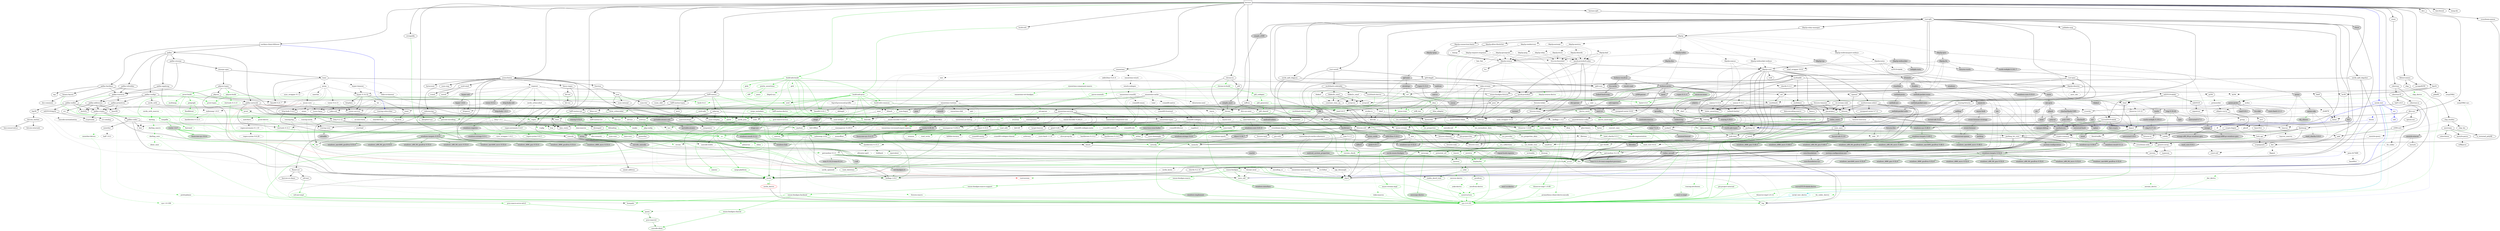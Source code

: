 digraph {
    0 [ label = "hermes" shape = box]
    1 [ label = "cardano-chain-follower" shape = box]
    2 [ label = "anyhow" color = darkgreen]
    3 [ label = "bip32" ]
    4 [ label = "bip39" ]
    5 [ label = "blake2b_simd" ]
    6 [ label = "blosc-src" ]
    7 [ label = "build-info" ]
    8 [ label = "build-info-build" color = green3]
    9 [ label = "chrono" color = darkgreen]
    10 [ label = "chrono-tz" ]
    11 [ label = "clap" ]
    12 [ label = "console" ]
    13 [ label = "coset" ]
    14 [ label = "crossbeam-queue" ]
    15 [ label = "dashmap" ]
    16 [ label = "derive_more" color = darkgreen]
    17 [ label = "dirs" ]
    18 [ label = "ed25519-bip32" ]
    19 [ label = "ed25519-dalek" ]
    20 [ label = "hdf5-metno" ]
    21 [ label = "hermes-ipfs" ]
    22 [ label = "hex" ]
    23 [ label = "hex-literal" ]
    24 [ label = "hmac" ]
    25 [ label = "hyper 0.14.32" ]
    26 [ label = "iana-time-zone" color = darkgreen]
    27 [ label = "jsonschema" ]
    28 [ label = "libsqlite3-sys" ]
    29 [ label = "libtest-mimic" ]
    30 [ label = "num_cpus" ]
    31 [ label = "once_cell" color = darkgreen]
    32 [ label = "pallas" ]
    33 [ label = "pbkdf2" ]
    34 [ label = "rand 0.8.5" color = darkgreen]
    35 [ label = "regex" color = darkgreen]
    36 [ label = "rust-ipfs" ]
    37 [ label = "rusty_ulid" ]
    38 [ label = "saffron" ]
    39 [ label = "serde" color = darkgreen]
    40 [ label = "serde_json" color = darkgreen]
    41 [ label = "serial_test" color = blue]
    42 [ label = "sha2" ]
    43 [ label = "stringzilla" ]
    44 [ label = "temp-dir" ]
    45 [ label = "thiserror 1.0.69" color = darkgreen]
    46 [ label = "tokio" ]
    47 [ label = "tracing" ]
    48 [ label = "tracing-subscriber" ]
    49 [ label = "wasmtime" ]
    50 [ label = "x509-cert" ]
    51 [ label = "pallas-hardano" ]
    52 [ label = "bs58" ]
    53 [ label = "k256" style = dashed]
    54 [ label = "rand_core 0.6.4" color = darkgreen]
    55 [ label = "ripemd" ]
    56 [ label = "secp256k1" style = dashed]
    57 [ label = "subtle" ]
    58 [ label = "zeroize" ]
    59 [ label = "bitcoin_hashes" ]
    60 [ label = "unicode-normalization" style = dashed]
    61 [ label = "arrayref" ]
    62 [ label = "arrayvec" ]
    63 [ label = "constant_time_eq" ]
    64 [ label = "cc" color = green3]
    65 [ label = "libz-sys" color = darkgreen, style = dashed]
    66 [ label = "lz4-sys" style = dashed]
    67 [ label = "zstd-sys" color = darkgreen]
    68 [ label = "bincode" color = darkgreen]
    69 [ label = "build-info-common" color = darkgreen]
    70 [ label = "build-info-proc" color = green3]
    71 [ label = "base64 0.22.1" color = darkgreen]
    72 [ label = "cargo_metadata" color = green3]
    73 [ label = "git2" color = green3, style = dashed]
    74 [ label = "glob" color = green3]
    75 [ label = "pretty_assertions" color = green3]
    76 [ label = "rustc_version" color = green3]
    77 [ label = "zstd" color = darkgreen]
    78 [ label = "android-tzdata" color = darkgreen, style = "dashed,filled", fillcolor = lightgrey]
    79 [ label = "js-sys" color = darkgreen]
    80 [ label = "num-traits" color = darkgreen]
    81 [ label = "wasm-bindgen" color = darkgreen]
    82 [ label = "windows-link" color = darkgreen, style = filled, fillcolor = lightgrey]
    83 [ label = "chrono-tz-build" color = green3]
    84 [ label = "phf" ]
    85 [ label = "clap_builder" ]
    86 [ label = "clap_derive" color = green3, style = dashed]
    87 [ label = "encode_unicode" style = filled, fillcolor = lightgrey]
    88 [ label = "libc" color = darkgreen]
    89 [ label = "unicode-width" style = dashed]
    90 [ label = "windows-sys 0.59.0" color = darkgreen, style = filled, fillcolor = lightgrey]
    91 [ label = "ciborium" ]
    92 [ label = "ciborium-io" ]
    93 [ label = "crossbeam-utils" ]
    94 [ label = "cfg-if" color = darkgreen]
    95 [ label = "hashbrown 0.14.5" ]
    96 [ label = "lock_api" ]
    97 [ label = "parking_lot_core" ]
    98 [ label = "derive_more-impl" color = green3]
    99 [ label = "dirs-sys" ]
    100 [ label = "cryptoxide" ]
    101 [ label = "curve25519-dalek" ]
    102 [ label = "ed25519" ]
    103 [ label = "bitflags 2.9.0" color = darkgreen]
    104 [ label = "hdf5-metno-derive" color = green3]
    105 [ label = "hdf5-metno-sys" ]
    106 [ label = "hdf5-metno-types" ]
    107 [ label = "lazy_static" ]
    108 [ label = "ndarray" ]
    109 [ label = "paste" color = green3]
    110 [ label = "ipld-core" ]
    111 [ label = "digest" ]
    112 [ label = "bytes" color = darkgreen]
    113 [ label = "futures-channel" ]
    114 [ label = "futures-core" ]
    115 [ label = "futures-util" ]
    116 [ label = "h2" style = dashed]
    117 [ label = "http 0.2.12" ]
    118 [ label = "http-body 0.4.6" ]
    119 [ label = "httparse" ]
    120 [ label = "httpdate" ]
    121 [ label = "itoa" color = darkgreen]
    122 [ label = "pin-project-lite" ]
    123 [ label = "socket2" ]
    124 [ label = "tower-service" ]
    125 [ label = "want" ]
    126 [ label = "android_system_properties" color = darkgreen, style = filled, fillcolor = lightgrey]
    127 [ label = "core-foundation-sys" color = darkgreen, style = filled, fillcolor = lightgrey]
    128 [ label = "iana-time-zone-haiku" color = darkgreen, style = filled, fillcolor = lightgrey]
    129 [ label = "log" color = darkgreen]
    130 [ label = "windows-core 0.61.0" color = darkgreen, style = filled, fillcolor = lightgrey]
    131 [ label = "ahash" ]
    132 [ label = "bytecount" ]
    133 [ label = "email_address" ]
    134 [ label = "fancy-regex" ]
    135 [ label = "fraction" ]
    136 [ label = "getrandom 0.2.16" color = darkgreen]
    137 [ label = "idna" color = darkgreen]
    138 [ label = "num-cmp" ]
    139 [ label = "percent-encoding" color = darkgreen]
    140 [ label = "referencing" ]
    141 [ label = "regex-syntax 0.8.5" color = darkgreen]
    142 [ label = "reqwest" style = dashed]
    143 [ label = "url" color = darkgreen]
    144 [ label = "uuid-simd" ]
    145 [ label = "pkg-config" color = green3]
    146 [ label = "vcpkg" color = green3, style = dashed]
    147 [ label = "anstream" ]
    148 [ label = "anstyle" ]
    149 [ label = "escape8259" ]
    150 [ label = "hermit-abi 0.3.9" style = filled, fillcolor = lightgrey]
    151 [ label = "pallas-addresses" ]
    152 [ label = "pallas-applying" ]
    153 [ label = "pallas-codec" ]
    154 [ label = "pallas-configs" ]
    155 [ label = "pallas-crypto" ]
    156 [ label = "pallas-network" ]
    157 [ label = "pallas-primitives" ]
    158 [ label = "pallas-traverse" ]
    159 [ label = "pallas-txbuilder" ]
    160 [ label = "pallas-utxorpc" ]
    161 [ label = "rand_chacha 0.3.1" color = darkgreen]
    162 [ label = "aho-corasick" color = darkgreen, style = dashed]
    163 [ label = "memchr" color = darkgreen]
    164 [ label = "regex-automata 0.4.9" color = darkgreen]
    165 [ label = "async-stream" ]
    166 [ label = "async-trait" color = green3]
    167 [ label = "asynchronous-codec" ]
    168 [ label = "byteorder" ]
    169 [ label = "either" color = darkgreen]
    170 [ label = "fs2" style = filled, fillcolor = lightgrey]
    171 [ label = "futures" ]
    172 [ label = "futures-timeout" ]
    173 [ label = "futures-timer" ]
    174 [ label = "hickory-resolver" style = filled, fillcolor = lightgrey]
    175 [ label = "hkdf" ]
    176 [ label = "idb" style = filled, fillcolor = lightgrey]
    177 [ label = "indexmap 2.9.0" color = darkgreen]
    178 [ label = "instant" style = filled, fillcolor = lightgrey]
    179 [ label = "ipld-dagpb" ]
    180 [ label = "libp2p" ]
    181 [ label = "libp2p-allow-block-list" ]
    182 [ label = "libp2p-connection-limits" ]
    183 [ label = "libp2p-relay-manager" ]
    184 [ label = "multibase" ]
    185 [ label = "multihash" ]
    186 [ label = "multihash-codetable" ]
    187 [ label = "multihash-derive" ]
    188 [ label = "p256" ]
    189 [ label = "parking_lot" ]
    190 [ label = "pem" ]
    191 [ label = "pollable-map" ]
    192 [ label = "quick-protobuf" ]
    193 [ label = "quick-protobuf-codec" ]
    194 [ label = "rcgen 0.13.2" style = filled, fillcolor = lightgrey]
    195 [ label = "rlimit" style = filled, fillcolor = lightgrey]
    196 [ label = "rust-ipns" ]
    197 [ label = "rust-unixfs" ]
    198 [ label = "sec1" ]
    199 [ label = "send_wrapper 0.6.0" ]
    200 [ label = "serde-wasm-bindgen" style = filled, fillcolor = lightgrey]
    201 [ label = "serde_ipld_dagcbor" ]
    202 [ label = "serde_ipld_dagjson" ]
    203 [ label = "simple_x509" style = filled, fillcolor = lightgrey]
    204 [ label = "tokio-stream" ]
    205 [ label = "tokio-util" ]
    206 [ label = "tracing-futures" ]
    207 [ label = "unsigned-varint 0.8.0" ]
    208 [ label = "void" ]
    209 [ label = "wasm-bindgen-futures" ]
    210 [ label = "web-time" ]
    211 [ label = "time" ]
    212 [ label = "nom 5.1.3" ]
    213 [ label = "serde_derive" color = red]
    214 [ label = "ryu" color = darkgreen]
    215 [ label = "fslock" color = blue, style = dashed]
    216 [ label = "scc" color = blue]
    217 [ label = "serial_test_derive" color = turquoise3]
    218 [ label = "cpufeatures" style = filled, fillcolor = lightgrey]
    219 [ label = "thiserror-impl 1.0.69" color = green3]
    220 [ label = "backtrace" style = filled, fillcolor = lightgrey]
    221 [ label = "mio" style = dashed]
    222 [ label = "signal-hook-registry" style = "dashed,filled", fillcolor = lightgrey]
    223 [ label = "tokio-macros" color = green3, style = dashed]
    224 [ label = "windows-sys 0.52.0" style = filled, fillcolor = lightgrey]
    225 [ label = "tracing-attributes" color = green3, style = dashed]
    226 [ label = "tracing-core" ]
    227 [ label = "matchers" style = dashed]
    228 [ label = "nu-ansi-term" style = dashed]
    229 [ label = "sharded-slab" style = dashed]
    230 [ label = "smallvec" color = darkgreen]
    231 [ label = "thread_local" style = dashed]
    232 [ label = "tracing-log" style = dashed]
    233 [ label = "tracing-serde" style = dashed]
    234 [ label = "addr2line 0.21.0" style = dashed]
    235 [ label = "bumpalo" color = darkgreen]
    236 [ label = "encoding_rs" style = dashed]
    237 [ label = "fxprof-processed-profile" style = dashed]
    238 [ label = "gimli 0.28.1" ]
    239 [ label = "ittapi" style = "dashed,filled", fillcolor = lightgrey]
    240 [ label = "object 0.33.0" ]
    241 [ label = "rayon" style = dashed]
    242 [ label = "rustix 0.38.44" style = filled, fillcolor = lightgrey]
    243 [ label = "semver" color = darkgreen]
    244 [ label = "target-lexicon" ]
    245 [ label = "wasm-encoder 0.202.0" style = dashed]
    246 [ label = "wasmparser 0.202.0" color = darkgreen]
    247 [ label = "wasmtime-cache" style = dashed]
    248 [ label = "wasmtime-component-macro" color = green3, style = dashed]
    249 [ label = "wasmtime-component-util" color = darkgreen, style = dashed]
    250 [ label = "wasmtime-cranelift" style = dashed]
    251 [ label = "wasmtime-environ" ]
    252 [ label = "wasmtime-fiber" style = dashed]
    253 [ label = "wasmtime-jit-debug" style = dashed]
    254 [ label = "wasmtime-jit-icache-coherence" style = dashed]
    255 [ label = "wasmtime-runtime" style = dashed]
    256 [ label = "wasmtime-slab" style = dashed]
    257 [ label = "wasmtime-winch" style = dashed]
    258 [ label = "wat" style = dashed]
    259 [ label = "const-oid" ]
    260 [ label = "der" ]
    261 [ label = "spki" ]
    262 [ label = "tls_codec" style = dashed]
    263 [ label = "binary-layout" ]
    264 [ label = "tap" ]
    265 [ label = "tinyvec" ]
    266 [ label = "ecdsa" style = dashed]
    267 [ label = "elliptic-curve" ]
    268 [ label = "signature" ]
    269 [ label = "secp256k1-sys" style = dashed]
    270 [ label = "zeroize_derive" color = green3, style = dashed]
    271 [ label = "bitcoin-internals" ]
    272 [ label = "hex-conservative" ]
    273 [ label = "jobserver" color = green3, style = dashed]
    274 [ label = "shlex" color = green3]
    275 [ label = "num-bigint" color = darkgreen]
    276 [ label = "proc-macro-error2" color = green3]
    277 [ label = "proc-macro2" color = darkgreen]
    278 [ label = "quote" color = darkgreen]
    279 [ label = "syn 2.0.101" color = darkgreen]
    280 [ label = "camino" color = green3]
    281 [ label = "cargo-platform" color = green3]
    282 [ label = "libgit2-sys" color = green3, style = dashed]
    283 [ label = "diff" color = green3]
    284 [ label = "yansi" color = green3]
    285 [ label = "zstd-safe" color = darkgreen]
    286 [ label = "autocfg" color = green3]
    287 [ label = "rustversion" color = red, style = dashed]
    288 [ label = "wasm-bindgen-macro" color = green3]
    289 [ label = "parse-zoneinfo" color = green3]
    290 [ label = "phf_codegen" color = green3]
    291 [ label = "phf_shared" color = darkgreen]
    292 [ label = "clap_lex" ]
    293 [ label = "strsim" color = darkgreen, style = dashed]
    294 [ label = "heck 0.5.0" color = green3]
    295 [ label = "windows-targets 0.52.6" color = darkgreen, style = filled, fillcolor = lightgrey]
    296 [ label = "ciborium-ll" ]
    297 [ label = "scopeguard" ]
    298 [ label = "redox_syscall" style = filled, fillcolor = lightgrey]
    299 [ label = "convert_case" color = green3, style = dashed]
    300 [ label = "unicode-xid" color = green3, style = dashed]
    301 [ label = "option-ext" ]
    302 [ label = "redox_users" style = filled, fillcolor = lightgrey]
    303 [ label = "windows-sys 0.48.0" color = darkgreen, style = filled, fillcolor = lightgrey]
    304 [ label = "curve25519-dalek-derive" color = green3, style = filled, fillcolor = lightgrey]
    305 [ label = "fiat-crypto" style = filled, fillcolor = lightgrey]
    306 [ label = "pkcs8" style = dashed]
    307 [ label = "proc-macro-crate" color = green3]
    308 [ label = "hdf5-metno-src" style = dashed]
    309 [ label = "libloading" color = green3]
    310 [ label = "winreg 0.52.0" color = green3, style = filled, fillcolor = lightgrey]
    311 [ label = "ascii" ]
    312 [ label = "matrixmultiply" ]
    313 [ label = "num-complex" ]
    314 [ label = "num-integer" color = darkgreen]
    315 [ label = "portable-atomic" style = filled, fillcolor = lightgrey]
    316 [ label = "portable-atomic-util" style = filled, fillcolor = lightgrey]
    317 [ label = "rawpointer" ]
    318 [ label = "cid" ]
    319 [ label = "serde_bytes" style = dashed]
    320 [ label = "block-buffer" style = dashed]
    321 [ label = "crypto-common" ]
    322 [ label = "futures-sink" ]
    323 [ label = "futures-io" ]
    324 [ label = "futures-macro" color = green3, style = dashed]
    325 [ label = "futures-task" ]
    326 [ label = "pin-utils" ]
    327 [ label = "slab" style = dashed]
    328 [ label = "fnv" color = darkgreen]
    329 [ label = "try-lock" ]
    330 [ label = "windows-implement" color = green3, style = filled, fillcolor = lightgrey]
    331 [ label = "windows-interface" color = green3, style = filled, fillcolor = lightgrey]
    332 [ label = "windows-result 0.3.2" color = darkgreen, style = filled, fillcolor = lightgrey]
    333 [ label = "windows-strings 0.4.0" color = darkgreen, style = filled, fillcolor = lightgrey]
    334 [ label = "getrandom 0.3.3" color = darkgreen, style = dashed]
    335 [ label = "version_check" color = green3]
    336 [ label = "zerocopy" color = darkgreen]
    337 [ label = "bit-set" ]
    338 [ label = "num" ]
    339 [ label = "wasi 0.11.0+wasi-snapshot-preview1" color = darkgreen, style = filled, fillcolor = lightgrey]
    340 [ label = "idna_adapter" color = darkgreen]
    341 [ label = "utf8_iter" color = darkgreen]
    342 [ label = "fluent-uri" ]
    343 [ label = "http 1.3.1" style = dashed]
    344 [ label = "http-body 1.0.1" style = "dashed,filled", fillcolor = lightgrey]
    345 [ label = "http-body-util" style = "dashed,filled", fillcolor = lightgrey]
    346 [ label = "hyper 1.6.0" style = "dashed,filled", fillcolor = lightgrey]
    347 [ label = "hyper-util" style = "dashed,filled", fillcolor = lightgrey]
    348 [ label = "ipnet" style = filled, fillcolor = lightgrey]
    349 [ label = "mime" style = dashed]
    350 [ label = "serde_urlencoded" style = dashed]
    351 [ label = "sync_wrapper 1.0.2" style = dashed]
    352 [ label = "tower 0.5.2" style = "dashed,filled", fillcolor = lightgrey]
    353 [ label = "web-sys" ]
    354 [ label = "windows-registry" style = "dashed,filled", fillcolor = lightgrey]
    355 [ label = "form_urlencoded" color = darkgreen]
    356 [ label = "outref" ]
    357 [ label = "uuid" style = dashed]
    358 [ label = "vsimd" ]
    359 [ label = "anstyle-parse" ]
    360 [ label = "anstyle-query" style = dashed]
    361 [ label = "anstyle-wincon" style = "dashed,filled", fillcolor = lightgrey]
    362 [ label = "colorchoice" ]
    363 [ label = "is_terminal_polyfill" ]
    364 [ label = "utf8parse" ]
    365 [ label = "base58" ]
    366 [ label = "bech32" ]
    367 [ label = "crc" ]
    368 [ label = "minicbor" ]
    369 [ label = "num-rational" ]
    370 [ label = "serde_with" ]
    371 [ label = "itertools 0.12.1" color = darkgreen]
    372 [ label = "pallas-wallet" ]
    373 [ label = "utxorpc-spec" ]
    374 [ label = "ppv-lite86" color = darkgreen]
    375 [ label = "async-stream-impl" color = green3]
    376 [ label = "winapi" style = filled, fillcolor = lightgrey]
    377 [ label = "futures-executor" style = dashed]
    378 [ label = "pin-project" ]
    379 [ label = "gloo-timers" style = dashed]
    380 [ label = "send_wrapper 0.4.0" style = dashed]
    381 [ label = "hickory-proto" style = filled, fillcolor = lightgrey]
    382 [ label = "ipconfig" style = "dashed,filled", fillcolor = lightgrey]
    383 [ label = "lru-cache" style = filled, fillcolor = lightgrey]
    384 [ label = "resolv-conf" style = "dashed,filled", fillcolor = lightgrey]
    385 [ label = "equivalent" color = darkgreen]
    386 [ label = "hashbrown 0.15.3" color = darkgreen]
    387 [ label = "libp2p-autonat" style = dashed]
    388 [ label = "libp2p-core" ]
    389 [ label = "libp2p-dcutr" style = dashed]
    390 [ label = "libp2p-dns" style = "dashed,filled", fillcolor = lightgrey]
    391 [ label = "libp2p-gossipsub" style = dashed]
    392 [ label = "libp2p-identify" style = dashed]
    393 [ label = "libp2p-identity" ]
    394 [ label = "libp2p-kad" style = dashed]
    395 [ label = "libp2p-mdns" style = "dashed,filled", fillcolor = lightgrey]
    396 [ label = "libp2p-metrics" style = dashed]
    397 [ label = "libp2p-noise" style = dashed]
    398 [ label = "libp2p-ping" style = dashed]
    399 [ label = "libp2p-quic" style = "dashed,filled", fillcolor = lightgrey]
    400 [ label = "libp2p-relay" style = dashed]
    401 [ label = "libp2p-rendezvous" style = dashed]
    402 [ label = "libp2p-request-response" style = dashed]
    403 [ label = "libp2p-swarm" ]
    404 [ label = "libp2p-tcp" style = "dashed,filled", fillcolor = lightgrey]
    405 [ label = "libp2p-tls" style = "dashed,filled", fillcolor = lightgrey]
    406 [ label = "libp2p-upnp" style = "dashed,filled", fillcolor = lightgrey]
    407 [ label = "libp2p-websocket" style = "dashed,filled", fillcolor = lightgrey]
    408 [ label = "libp2p-websocket-websys" style = dashed]
    409 [ label = "libp2p-webtransport-websys" style = dashed]
    410 [ label = "libp2p-yamux" style = dashed]
    411 [ label = "multiaddr" ]
    412 [ label = "rw-stream-sink" ]
    413 [ label = "base-x" ]
    414 [ label = "data-encoding" color = darkgreen]
    415 [ label = "data-encoding-macro" ]
    416 [ label = "core2" ]
    417 [ label = "blake2s_simd" style = dashed]
    418 [ label = "blake3" style = dashed]
    419 [ label = "sha1" style = dashed]
    420 [ label = "sha3" style = dashed]
    421 [ label = "strobe-rs" style = dashed]
    422 [ label = "multihash-derive-impl" color = green3]
    423 [ label = "primeorder" style = dashed]
    424 [ label = "ring 0.17.14" style = "dashed,filled", fillcolor = lightgrey]
    425 [ label = "rustls-pki-types" style = filled, fillcolor = lightgrey]
    426 [ label = "x509-parser" style = "dashed,filled", fillcolor = lightgrey]
    427 [ label = "yasna" style = filled, fillcolor = lightgrey]
    428 [ label = "cbor4ii 0.3.3" ]
    429 [ label = "filetime" style = dashed]
    430 [ label = "base16ct" ]
    431 [ label = "generic-array" ]
    432 [ label = "cbor4ii 0.2.14" ]
    433 [ label = "simple_asn1" style = filled, fillcolor = lightgrey]
    434 [ label = "deranged" ]
    435 [ label = "num-conv" color = darkgreen]
    436 [ label = "powerfmt" ]
    437 [ label = "time-core" color = darkgreen]
    438 [ label = "time-macros" color = green3, style = dashed]
    439 [ label = "sdd" color = blue]
    440 [ label = "addr2line 0.24.2" style = filled, fillcolor = lightgrey]
    441 [ label = "miniz_oxide" style = filled, fillcolor = lightgrey]
    442 [ label = "object 0.36.7" style = filled, fillcolor = lightgrey]
    443 [ label = "rustc-demangle" ]
    444 [ label = "valuable" style = "dashed,filled", fillcolor = lightgrey]
    445 [ label = "regex-automata 0.1.10" style = dashed]
    446 [ label = "overload" style = dashed]
    447 [ label = "debugid" style = dashed]
    448 [ label = "fxhash" style = dashed]
    449 [ label = "fallible-iterator" style = dashed]
    450 [ label = "stable_deref_trait" color = darkgreen]
    451 [ label = "ittapi-sys" style = "dashed,filled", fillcolor = lightgrey]
    452 [ label = "crc32fast" style = dashed]
    453 [ label = "rayon-core" style = dashed]
    454 [ label = "errno" color = darkgreen, style = filled, fillcolor = lightgrey]
    455 [ label = "linux-raw-sys 0.4.15" style = filled, fillcolor = lightgrey]
    456 [ label = "leb128" style = dashed]
    457 [ label = "base64 0.21.7" ]
    458 [ label = "directories-next" style = dashed]
    459 [ label = "toml" style = dashed]
    460 [ label = "wasmtime-wit-bindgen" color = green3, style = dashed]
    461 [ label = "wit-parser" color = green3, style = dashed]
    462 [ label = "cranelift-codegen" style = dashed]
    463 [ label = "cranelift-control" style = dashed]
    464 [ label = "cranelift-entity" ]
    465 [ label = "cranelift-frontend" style = dashed]
    466 [ label = "cranelift-native" style = dashed]
    467 [ label = "cranelift-wasm" style = dashed]
    468 [ label = "wasmtime-versioned-export-macros" color = red, style = dashed]
    469 [ label = "cpp_demangle" style = dashed]
    470 [ label = "wasmprinter" style = dashed]
    471 [ label = "wasmtime-types" ]
    472 [ label = "wasmtime-asm-macros" style = dashed]
    473 [ label = "mach2" style = "dashed,filled", fillcolor = lightgrey]
    474 [ label = "memfd" style = "dashed,filled", fillcolor = lightgrey]
    475 [ label = "memoffset" style = dashed]
    476 [ label = "psm" style = "dashed,filled", fillcolor = lightgrey]
    477 [ label = "sptr" style = dashed]
    478 [ label = "winch-codegen" style = dashed]
    479 [ label = "wast" style = dashed]
    480 [ label = "der_derive" color = green3, style = dashed]
    481 [ label = "flagset" style = dashed]
    482 [ label = "pem-rfc7468" style = dashed]
    483 [ label = "base64ct" style = dashed]
    484 [ label = "tls_codec_derive" color = green3, style = dashed]
    485 [ label = "doc-comment" ]
    486 [ label = "tinyvec_macros" style = dashed]
    487 [ label = "rfc6979" style = dashed]
    488 [ label = "crypto-bigint" ]
    489 [ label = "ff" style = dashed]
    490 [ label = "group" style = dashed]
    491 [ label = "proc-macro-error-attr2" color = green3]
    492 [ label = "unicode-ident" color = darkgreen]
    493 [ label = "wasm-bindgen-macro-support" color = green3]
    494 [ label = "phf_generator" color = green3]
    495 [ label = "siphasher" color = darkgreen]
    496 [ label = "windows_aarch64_gnullvm 0.52.6" color = darkgreen, style = filled, fillcolor = lightgrey]
    497 [ label = "windows_aarch64_msvc 0.52.6" color = darkgreen, style = filled, fillcolor = lightgrey]
    498 [ label = "windows_i686_gnu 0.52.6" color = darkgreen, style = filled, fillcolor = lightgrey]
    499 [ label = "windows_i686_gnullvm 0.52.6" color = darkgreen, style = filled, fillcolor = lightgrey]
    500 [ label = "windows_i686_msvc 0.52.6" color = darkgreen, style = filled, fillcolor = lightgrey]
    501 [ label = "windows_x86_64_gnu 0.52.6" color = darkgreen, style = filled, fillcolor = lightgrey]
    502 [ label = "windows_x86_64_gnullvm 0.52.6" color = darkgreen, style = filled, fillcolor = lightgrey]
    503 [ label = "windows_x86_64_msvc 0.52.6" color = darkgreen, style = filled, fillcolor = lightgrey]
    504 [ label = "half 2.6.0" ]
    505 [ label = "unicode-segmentation" color = green3, style = dashed]
    506 [ label = "libredox" style = filled, fillcolor = lightgrey]
    507 [ label = "windows-targets 0.48.5" color = darkgreen, style = filled, fillcolor = lightgrey]
    508 [ label = "toml_edit" color = darkgreen]
    509 [ label = "cmake" color = green3, style = dashed]
    510 [ label = "windows-targets 0.53.0" color = darkgreen, style = filled, fillcolor = lightgrey]
    511 [ label = "typenum" ]
    512 [ label = "r-efi" color = darkgreen, style = "dashed,filled", fillcolor = lightgrey]
    513 [ label = "wasi 0.14.2+wasi-0.2.4" color = darkgreen, style = "dashed,filled", fillcolor = lightgrey]
    514 [ label = "zerocopy-derive" color = green3, style = filled, fillcolor = lightgrey]
    515 [ label = "bit-vec" ]
    516 [ label = "num-iter" ]
    517 [ label = "icu_normalizer" color = darkgreen]
    518 [ label = "icu_properties" color = darkgreen]
    519 [ label = "borrow-or-share" ]
    520 [ label = "ref-cast" ]
    521 [ label = "tower-layer" ]
    522 [ label = "windows-strings 0.3.1" style = "dashed,filled", fillcolor = lightgrey]
    523 [ label = "crc-catalog" ]
    524 [ label = "half 1.8.3" style = dashed]
    525 [ label = "minicbor-derive" color = green3, style = dashed]
    526 [ label = "indexmap 1.9.3" style = dashed]
    527 [ label = "serde_with_macros" color = green3, style = dashed]
    528 [ label = "pbjson" ]
    529 [ label = "pbjson-types" ]
    530 [ label = "prost" color = darkgreen]
    531 [ label = "tonic" ]
    532 [ label = "winapi-i686-pc-windows-gnu" style = filled, fillcolor = lightgrey]
    533 [ label = "winapi-x86_64-pc-windows-gnu" style = filled, fillcolor = lightgrey]
    534 [ label = "pin-project-internal" color = green3]
    535 [ label = "enum-as-inner" color = green3, style = filled, fillcolor = lightgrey]
    536 [ label = "widestring" style = "dashed,filled", fillcolor = lightgrey]
    537 [ label = "winreg 0.50.0" style = "dashed,filled", fillcolor = lightgrey]
    538 [ label = "linked-hash-map" style = filled, fillcolor = lightgrey]
    539 [ label = "allocator-api2" color = darkgreen, style = dashed]
    540 [ label = "foldhash" color = darkgreen, style = dashed]
    541 [ label = "futures-bounded" style = dashed]
    542 [ label = "multistream-select" ]
    543 [ label = "lru" ]
    544 [ label = "futures-ticker" style = dashed]
    545 [ label = "hex_fmt" style = dashed]
    546 [ label = "prometheus-client" style = dashed]
    547 [ label = "asn1_der" style = dashed]
    548 [ label = "thiserror 2.0.12" style = dashed]
    549 [ label = "uint" style = dashed]
    550 [ label = "if-watch" style = "dashed,filled", fillcolor = lightgrey]
    551 [ label = "snow" style = "dashed,filled", fillcolor = lightgrey]
    552 [ label = "static_assertions" ]
    553 [ label = "x25519-dalek" style = dashed]
    554 [ label = "quinn" style = "dashed,filled", fillcolor = lightgrey]
    555 [ label = "rustls" style = "dashed,filled", fillcolor = lightgrey]
    556 [ label = "bimap" style = dashed]
    557 [ label = "libp2p-swarm-derive" color = green3, style = dashed]
    558 [ label = "futures-rustls" style = "dashed,filled", fillcolor = lightgrey]
    559 [ label = "rcgen 0.11.3" style = "dashed,filled", fillcolor = lightgrey]
    560 [ label = "rustls-webpki 0.101.7" style = "dashed,filled", fillcolor = lightgrey]
    561 [ label = "igd-next" style = "dashed,filled", fillcolor = lightgrey]
    562 [ label = "soketto" style = "dashed,filled", fillcolor = lightgrey]
    563 [ label = "webpki-roots" style = "dashed,filled", fillcolor = lightgrey]
    564 [ label = "yamux 0.12.1" style = dashed]
    565 [ label = "yamux 0.13.4" style = dashed]
    566 [ label = "data-encoding-macro-internal" color = green3]
    567 [ label = "keccak" style = dashed]
    568 [ label = "bitflags 1.3.2" style = dashed]
    569 [ label = "synstructure" color = green3]
    570 [ label = "untrusted 0.9.0" style = "dashed,filled", fillcolor = lightgrey]
    571 [ label = "asn1-rs" style = "dashed,filled", fillcolor = lightgrey]
    572 [ label = "der-parser" style = "dashed,filled", fillcolor = lightgrey]
    573 [ label = "nom 7.1.3" style = "dashed,filled", fillcolor = lightgrey]
    574 [ label = "oid-registry" style = "dashed,filled", fillcolor = lightgrey]
    575 [ label = "rusticata-macros" style = "dashed,filled", fillcolor = lightgrey]
    576 [ label = "gimli 0.31.1" style = filled, fillcolor = lightgrey]
    577 [ label = "adler2" style = filled, fillcolor = lightgrey]
    578 [ label = "regex-syntax 0.6.29" style = dashed]
    579 [ label = "crossbeam-deque" style = dashed]
    580 [ label = "dirs-sys-next" style = dashed]
    581 [ label = "serde_spanned" color = darkgreen, style = dashed]
    582 [ label = "toml_datetime" color = darkgreen]
    583 [ label = "heck 0.4.1" color = green3]
    584 [ label = "id-arena" color = green3, style = dashed]
    585 [ label = "cranelift-bforest" style = dashed]
    586 [ label = "cranelift-codegen-meta" color = green3, style = dashed]
    587 [ label = "cranelift-codegen-shared" color = darkgreen, style = dashed]
    588 [ label = "cranelift-isle" color = green3, style = dashed]
    589 [ label = "regalloc2" style = dashed]
    590 [ label = "arbitrary" style = dashed]
    591 [ label = "leb128fmt" style = dashed]
    592 [ label = "wasm-encoder 0.230.0" style = dashed]
    593 [ label = "wasm-bindgen-backend" color = green3]
    594 [ label = "wasm-bindgen-shared" color = green3]
    595 [ label = "crunchy" ]
    596 [ label = "windows_aarch64_gnullvm 0.48.5" color = darkgreen, style = filled, fillcolor = lightgrey]
    597 [ label = "windows_aarch64_msvc 0.48.5" color = darkgreen, style = filled, fillcolor = lightgrey]
    598 [ label = "windows_i686_gnu 0.48.5" color = darkgreen, style = filled, fillcolor = lightgrey]
    599 [ label = "windows_i686_msvc 0.48.5" color = darkgreen, style = filled, fillcolor = lightgrey]
    600 [ label = "windows_x86_64_gnu 0.48.5" color = darkgreen, style = filled, fillcolor = lightgrey]
    601 [ label = "windows_x86_64_gnullvm 0.48.5" color = darkgreen, style = filled, fillcolor = lightgrey]
    602 [ label = "windows_x86_64_msvc 0.48.5" color = darkgreen, style = filled, fillcolor = lightgrey]
    603 [ label = "toml_write" color = darkgreen, style = dashed]
    604 [ label = "winnow" color = darkgreen, style = dashed]
    605 [ label = "windows_aarch64_gnullvm 0.53.0" color = darkgreen, style = filled, fillcolor = lightgrey]
    606 [ label = "windows_aarch64_msvc 0.53.0" color = darkgreen, style = filled, fillcolor = lightgrey]
    607 [ label = "windows_i686_gnu 0.53.0" color = darkgreen, style = filled, fillcolor = lightgrey]
    608 [ label = "windows_i686_gnullvm 0.53.0" color = darkgreen, style = filled, fillcolor = lightgrey]
    609 [ label = "windows_i686_msvc 0.53.0" color = darkgreen, style = filled, fillcolor = lightgrey]
    610 [ label = "windows_x86_64_gnu 0.53.0" color = darkgreen, style = filled, fillcolor = lightgrey]
    611 [ label = "windows_x86_64_gnullvm 0.53.0" color = darkgreen, style = filled, fillcolor = lightgrey]
    612 [ label = "windows_x86_64_msvc 0.53.0" color = darkgreen, style = filled, fillcolor = lightgrey]
    613 [ label = "wit-bindgen-rt" color = darkgreen, style = "dashed,filled", fillcolor = lightgrey]
    614 [ label = "displaydoc" color = green3]
    615 [ label = "icu_collections" color = darkgreen]
    616 [ label = "icu_normalizer_data" color = darkgreen, style = dashed]
    617 [ label = "icu_provider" color = darkgreen]
    618 [ label = "zerovec" color = darkgreen]
    619 [ label = "icu_locale_core" color = darkgreen]
    620 [ label = "icu_properties_data" color = darkgreen, style = dashed]
    621 [ label = "potential_utf" color = darkgreen]
    622 [ label = "zerotrie" color = darkgreen]
    623 [ label = "ref-cast-impl" color = green3]
    624 [ label = "syn 1.0.109" color = green3, style = dashed]
    625 [ label = "hashbrown 0.12.3" style = dashed]
    626 [ label = "darling" color = green3, style = dashed]
    627 [ label = "pbjson-build" color = green3]
    628 [ label = "prost-build" color = green3]
    629 [ label = "prost-derive" color = green3, style = dashed]
    630 [ label = "axum" style = dashed]
    631 [ label = "hyper-timeout" style = dashed]
    632 [ label = "tower 0.4.13" style = dashed]
    633 [ label = "unsigned-varint 0.7.2" ]
    634 [ label = "dtoa" style = dashed]
    635 [ label = "prometheus-client-derive-encode" color = green3, style = dashed]
    636 [ label = "thiserror-impl 2.0.12" color = green3, style = dashed]
    637 [ label = "async-io" style = "dashed,filled", fillcolor = lightgrey]
    638 [ label = "core-foundation" style = "dashed,filled", fillcolor = lightgrey]
    639 [ label = "if-addrs" style = "dashed,filled", fillcolor = lightgrey]
    640 [ label = "netlink-packet-core" style = "dashed,filled", fillcolor = lightgrey]
    641 [ label = "netlink-packet-route" style = "dashed,filled", fillcolor = lightgrey]
    642 [ label = "netlink-proto" style = "dashed,filled", fillcolor = lightgrey]
    643 [ label = "netlink-sys" style = "dashed,filled", fillcolor = lightgrey]
    644 [ label = "rtnetlink" style = "dashed,filled", fillcolor = lightgrey]
    645 [ label = "system-configuration" style = "dashed,filled", fillcolor = lightgrey]
    646 [ label = "windows" style = "dashed,filled", fillcolor = lightgrey]
    647 [ label = "aes-gcm" style = "dashed,filled", fillcolor = lightgrey]
    648 [ label = "blake2" style = "dashed,filled", fillcolor = lightgrey]
    649 [ label = "chacha20poly1305" style = "dashed,filled", fillcolor = lightgrey]
    650 [ label = "cfg_aliases" color = green3, style = "dashed,filled", fillcolor = lightgrey]
    651 [ label = "quinn-proto" style = "dashed,filled", fillcolor = lightgrey]
    652 [ label = "quinn-udp" style = "dashed,filled", fillcolor = lightgrey]
    653 [ label = "rustc-hash 2.1.1" style = "dashed,filled", fillcolor = lightgrey]
    654 [ label = "rustls-webpki 0.103.3" style = "dashed,filled", fillcolor = lightgrey]
    655 [ label = "ring 0.16.20" style = "dashed,filled", fillcolor = lightgrey]
    656 [ label = "attohttpc" style = "dashed,filled", fillcolor = lightgrey]
    657 [ label = "xmltree" style = "dashed,filled", fillcolor = lightgrey]
    658 [ label = "nohash-hasher" style = dashed]
    659 [ label = "asn1-rs-derive" color = green3, style = "dashed,filled", fillcolor = lightgrey]
    660 [ label = "asn1-rs-impl" color = green3, style = "dashed,filled", fillcolor = lightgrey]
    661 [ label = "minimal-lexical" style = "dashed,filled", fillcolor = lightgrey]
    662 [ label = "crossbeam-epoch" style = dashed]
    663 [ label = "hashbrown 0.13.2" style = dashed]
    664 [ label = "rustc-hash 1.1.0" style = dashed]
    665 [ label = "slice-group-by" style = dashed]
    666 [ label = "wasmparser 0.230.0" style = dashed]
    667 [ label = "yoke" color = darkgreen]
    668 [ label = "zerofrom" color = darkgreen]
    669 [ label = "tinystr" color = darkgreen]
    670 [ label = "writeable" color = darkgreen]
    671 [ label = "zerovec-derive" color = green3, style = dashed]
    672 [ label = "litemap" color = darkgreen]
    673 [ label = "darling_core" color = green3, style = dashed]
    674 [ label = "darling_macro" color = green3, style = dashed]
    675 [ label = "itertools 0.11.0" color = green3]
    676 [ label = "prost-types" color = green3]
    677 [ label = "multimap" color = green3]
    678 [ label = "petgraph" color = green3]
    679 [ label = "prettyplease" color = green3, style = dashed]
    680 [ label = "tempfile" color = green3]
    681 [ label = "axum-core" style = dashed]
    682 [ label = "matchit" style = dashed]
    683 [ label = "sync_wrapper 0.1.2" style = dashed]
    684 [ label = "tokio-io-timeout" style = dashed]
    685 [ label = "async-lock" style = "dashed,filled", fillcolor = lightgrey]
    686 [ label = "concurrent-queue" style = "dashed,filled", fillcolor = lightgrey]
    687 [ label = "futures-lite" style = "dashed,filled", fillcolor = lightgrey]
    688 [ label = "parking" style = "dashed,filled", fillcolor = lightgrey]
    689 [ label = "polling" style = "dashed,filled", fillcolor = lightgrey]
    690 [ label = "netlink-packet-utils" style = "dashed,filled", fillcolor = lightgrey]
    691 [ label = "nix" style = "dashed,filled", fillcolor = lightgrey]
    692 [ label = "system-configuration-sys" style = "dashed,filled", fillcolor = lightgrey]
    693 [ label = "windows-core 0.53.0" style = "dashed,filled", fillcolor = lightgrey]
    694 [ label = "aead" style = "dashed,filled", fillcolor = lightgrey]
    695 [ label = "aes" style = "dashed,filled", fillcolor = lightgrey]
    696 [ label = "cipher" style = "dashed,filled", fillcolor = lightgrey]
    697 [ label = "ctr" style = "dashed,filled", fillcolor = lightgrey]
    698 [ label = "ghash" style = "dashed,filled", fillcolor = lightgrey]
    699 [ label = "chacha20" style = "dashed,filled", fillcolor = lightgrey]
    700 [ label = "poly1305" style = "dashed,filled", fillcolor = lightgrey]
    701 [ label = "lru-slab" style = "dashed,filled", fillcolor = lightgrey]
    702 [ label = "rand 0.9.1" style = "dashed,filled", fillcolor = lightgrey]
    703 [ label = "spin" style = "dashed,filled", fillcolor = lightgrey]
    704 [ label = "untrusted 0.7.1" style = "dashed,filled", fillcolor = lightgrey]
    705 [ label = "xml-rs" style = "dashed,filled", fillcolor = lightgrey]
    706 [ label = "yoke-derive" color = green3, style = dashed]
    707 [ label = "zerofrom-derive" color = green3, style = dashed]
    708 [ label = "ident_case" color = green3, style = dashed]
    709 [ label = "fixedbitset" color = green3]
    710 [ label = "fastrand" color = green3]
    711 [ label = "rustix 1.0.7" color = green3, style = filled, fillcolor = lightgrey]
    712 [ label = "event-listener" style = "dashed,filled", fillcolor = lightgrey]
    713 [ label = "event-listener-strategy" style = "dashed,filled", fillcolor = lightgrey]
    714 [ label = "hermit-abi 0.4.0" style = "dashed,filled", fillcolor = lightgrey]
    715 [ label = "windows-result 0.1.2" style = "dashed,filled", fillcolor = lightgrey]
    716 [ label = "inout" style = "dashed,filled", fillcolor = lightgrey]
    717 [ label = "opaque-debug" style = "dashed,filled", fillcolor = lightgrey]
    718 [ label = "polyval" style = "dashed,filled", fillcolor = lightgrey]
    719 [ label = "universal-hash" style = "dashed,filled", fillcolor = lightgrey]
    720 [ label = "rand_chacha 0.9.0" style = "dashed,filled", fillcolor = lightgrey]
    721 [ label = "rand_core 0.9.3" style = "dashed,filled", fillcolor = lightgrey]
    722 [ label = "linux-raw-sys 0.9.4" color = green3, style = filled, fillcolor = lightgrey]
    0 -> 3 [ ]
    0 -> 7 [ ]
    0 -> 8 [ color = green3]
    0 -> 1 [ ]
    0 -> 10 [ ]
    0 -> 12 [ ]
    0 -> 13 [ ]
    0 -> 14 [ ]
    0 -> 15 [ ]
    0 -> 17 [ ]
    0 -> 20 [ ]
    0 -> 21 [ ]
    0 -> 23 [ ]
    0 -> 27 [ ]
    0 -> 28 [ ]
    0 -> 29 [ ]
    0 -> 37 [ ]
    0 -> 38 [ ]
    0 -> 41 [ color = blue]
    0 -> 43 [ ]
    0 -> 44 [ ]
    0 -> 49 [ ]
    0 -> 50 [ ]
    1 -> 32 [ ]
    1 -> 51 [ ]
    1 -> 48 [ color = blue]
    3 -> 52 [ ]
    3 -> 53 [ style = dotted]
    3 -> 33 [ style = dotted]
    3 -> 55 [ ]
    3 -> 56 [ style = dotted]
    4 -> 59 [ ]
    4 -> 54 [ style = dotted]
    4 -> 39 [ style = dotted]
    4 -> 60 [ style = dotted]
    5 -> 61 [ ]
    5 -> 62 [ ]
    5 -> 63 [ ]
    6 -> 65 [ style = dotted]
    6 -> 66 [ style = dotted]
    6 -> 67 [ style = dotted]
    7 -> 70 [ color = green3]
    8 -> 2 [ color = green3]
    8 -> 71 [ color = green3]
    8 -> 68 [ color = green3]
    8 -> 69 [ color = green3]
    8 -> 72 [ color = green3]
    8 -> 73 [ color = green3, style = dotted]
    8 -> 74 [ color = green3]
    8 -> 75 [ color = green3]
    8 -> 76 [ color = green3]
    8 -> 77 [ color = green3]
    9 -> 78 [ color = darkgreen, arrowType = empty, fillcolor = lightgrey, style = dotted]
    9 -> 26 [ color = darkgreen, arrowType = empty, fillcolor = lightgrey, style = dotted]
    9 -> 80 [ color = darkgreen]
    9 -> 39 [ color = darkgreen, style = dotted]
    10 -> 9 [ ]
    10 -> 83 [ color = green3]
    10 -> 84 [ ]
    11 -> 85 [ ]
    11 -> 86 [ color = green3, style = dotted]
    12 -> 87 [ arrowType = empty, fillcolor = lightgrey]
    12 -> 88 [ ]
    12 -> 31 [ ]
    12 -> 89 [ style = dotted]
    12 -> 90 [ arrowType = empty, fillcolor = lightgrey]
    13 -> 91 [ ]
    14 -> 93 [ ]
    15 -> 93 [ ]
    15 -> 95 [ ]
    15 -> 96 [ ]
    15 -> 97 [ ]
    16 -> 98 [ color = green3]
    17 -> 99 [ ]
    18 -> 100 [ ]
    19 -> 101 [ ]
    19 -> 102 [ ]
    19 -> 42 [ ]
    20 -> 6 [ style = dotted]
    20 -> 104 [ color = green3]
    20 -> 106 [ ]
    20 -> 107 [ ]
    20 -> 108 [ ]
    20 -> 109 [ color = green3]
    21 -> 36 [ ]
    24 -> 111 [ ]
    25 -> 116 [ style = dotted]
    25 -> 118 [ ]
    25 -> 119 [ ]
    25 -> 120 [ ]
    25 -> 124 [ ]
    25 -> 125 [ ]
    26 -> 126 [ color = darkgreen, arrowType = empty, fillcolor = lightgrey]
    26 -> 127 [ color = darkgreen, arrowType = empty, fillcolor = lightgrey]
    26 -> 128 [ color = darkgreen, arrowType = empty, fillcolor = lightgrey]
    26 -> 130 [ color = darkgreen, arrowType = empty, fillcolor = lightgrey]
    27 -> 2 [ ]
    27 -> 132 [ ]
    27 -> 133 [ ]
    27 -> 134 [ ]
    27 -> 135 [ ]
    27 -> 136 [ arrowType = empty, fillcolor = lightgrey]
    27 -> 138 [ ]
    27 -> 140 [ ]
    27 -> 35 [ ]
    27 -> 142 [ style = dotted]
    27 -> 144 [ ]
    28 -> 64 [ color = green3, style = dotted]
    28 -> 145 [ color = green3, style = dotted]
    28 -> 146 [ color = green3, style = dotted]
    29 -> 11 [ ]
    29 -> 149 [ ]
    30 -> 150 [ arrowType = empty, fillcolor = lightgrey]
    30 -> 88 [ arrowType = empty, fillcolor = lightgrey]
    32 -> 152 [ ]
    32 -> 154 [ ]
    32 -> 156 [ ]
    32 -> 159 [ ]
    32 -> 160 [ ]
    33 -> 24 [ style = dotted]
    34 -> 161 [ color = darkgreen, style = dotted]
    35 -> 164 [ color = darkgreen]
    36 -> 165 [ ]
    36 -> 170 [ arrowType = empty, fillcolor = lightgrey]
    36 -> 176 [ arrowType = empty, fillcolor = lightgrey]
    36 -> 183 [ ]
    36 -> 191 [ ]
    36 -> 194 [ arrowType = empty, fillcolor = lightgrey]
    36 -> 195 [ arrowType = empty, fillcolor = lightgrey]
    36 -> 196 [ ]
    36 -> 197 [ ]
    36 -> 200 [ arrowType = empty, fillcolor = lightgrey]
    36 -> 201 [ ]
    36 -> 202 [ ]
    36 -> 203 [ arrowType = empty, fillcolor = lightgrey]
    36 -> 204 [ arrowType = empty, fillcolor = lightgrey]
    36 -> 204 [ arrowType = empty, fillcolor = lightgrey]
    36 -> 206 [ ]
    37 -> 34 [ style = dotted]
    37 -> 211 [ style = dotted]
    38 -> 9 [ ]
    38 -> 212 [ ]
    39 -> 213 [ color = green3, style = dotted]
    39 -> 213 [ color = green3, arrowType = empty, fillcolor = lightgrey]
    40 -> 121 [ color = darkgreen]
    40 -> 163 [ color = darkgreen]
    40 -> 214 [ color = darkgreen]
    40 -> 39 [ color = darkgreen]
    41 -> 215 [ color = blue, style = dotted]
    41 -> 171 [ color = blue, style = dotted]
    41 -> 129 [ color = blue, style = dotted]
    41 -> 31 [ color = blue]
    41 -> 189 [ color = blue]
    41 -> 216 [ color = blue]
    41 -> 217 [ color = turquoise3]
    42 -> 218 [ arrowType = empty, fillcolor = lightgrey]
    42 -> 111 [ ]
    43 -> 64 [ color = green3]
    45 -> 219 [ color = green3]
    46 -> 220 [ arrowType = empty, fillcolor = lightgrey]
    46 -> 112 [ style = dotted]
    46 -> 221 [ style = dotted]
    46 -> 189 [ style = dotted]
    46 -> 122 [ ]
    46 -> 222 [ arrowType = empty, fillcolor = lightgrey, style = dotted]
    46 -> 123 [ arrowType = empty, fillcolor = lightgrey, style = dotted]
    46 -> 223 [ color = green3, style = dotted]
    47 -> 129 [ style = dotted]
    47 -> 122 [ ]
    47 -> 225 [ color = green3, style = dotted]
    47 -> 226 [ ]
    48 -> 227 [ style = dotted]
    48 -> 228 [ style = dotted]
    48 -> 35 [ style = dotted]
    48 -> 40 [ style = dotted]
    48 -> 229 [ style = dotted]
    48 -> 230 [ style = dotted]
    48 -> 231 [ style = dotted]
    48 -> 211 [ style = dotted]
    48 -> 47 [ style = dotted]
    48 -> 232 [ style = dotted]
    48 -> 233 [ style = dotted]
    49 -> 234 [ style = dotted]
    49 -> 166 [ color = green3, style = dotted]
    49 -> 237 [ style = dotted]
    49 -> 239 [ arrowType = empty, fillcolor = lightgrey, style = dotted]
    49 -> 241 [ style = dotted]
    49 -> 247 [ style = dotted]
    49 -> 248 [ color = green3, style = dotted]
    49 -> 254 [ style = dotted]
    49 -> 255 [ style = dotted]
    49 -> 257 [ style = dotted]
    49 -> 258 [ style = dotted]
    50 -> 261 [ ]
    50 -> 262 [ style = dotted]
    51 -> 263 [ ]
    51 -> 156 [ ]
    51 -> 158 [ ]
    51 -> 264 [ ]
    52 -> 42 [ style = dotted]
    52 -> 265 [ style = dotted]
    53 -> 266 [ style = dotted]
    53 -> 42 [ style = dotted]
    54 -> 136 [ color = darkgreen, style = dotted]
    55 -> 111 [ ]
    56 -> 269 [ style = dashed]
    58 -> 270 [ color = green3, style = dotted]
    59 -> 271 [ ]
    59 -> 272 [ ]
    60 -> 265 [ style = dashed]
    64 -> 273 [ color = green3, style = dotted]
    64 -> 274 [ color = green3]
    65 -> 64 [ color = green3, style = dashed]
    65 -> 145 [ color = green3, style = dashed]
    65 -> 146 [ color = green3, style = dashed]
    66 -> 64 [ color = green3, style = dashed]
    67 -> 64 [ color = green3]
    67 -> 145 [ color = green3]
    68 -> 39 [ color = darkgreen]
    69 -> 9 [ color = darkgreen]
    69 -> 16 [ color = darkgreen]
    69 -> 243 [ color = darkgreen]
    70 -> 2 [ color = green3]
    70 -> 71 [ color = green3]
    70 -> 68 [ color = green3]
    70 -> 69 [ color = green3]
    70 -> 275 [ color = green3]
    70 -> 276 [ color = green3]
    70 -> 40 [ color = green3]
    70 -> 77 [ color = green3]
    72 -> 280 [ color = green3]
    72 -> 281 [ color = green3]
    72 -> 243 [ color = green3]
    72 -> 40 [ color = green3]
    72 -> 45 [ color = green3]
    73 -> 282 [ color = green3, style = dashed]
    73 -> 143 [ color = green3, style = dashed]
    75 -> 283 [ color = green3]
    75 -> 284 [ color = green3]
    76 -> 243 [ color = green3]
    77 -> 285 [ color = darkgreen]
    79 -> 81 [ color = darkgreen]
    80 -> 286 [ color = green3]
    81 -> 94 [ color = darkgreen]
    81 -> 31 [ color = darkgreen]
    81 -> 287 [ color = green3, style = dotted]
    81 -> 288 [ color = green3]
    83 -> 289 [ color = green3]
    83 -> 290 [ color = green3]
    84 -> 291 [ ]
    85 -> 147 [ style = dotted]
    85 -> 292 [ ]
    85 -> 293 [ style = dotted]
    86 -> 294 [ color = green3, style = dashed]
    86 -> 279 [ color = green3, style = dashed]
    90 -> 295 [ color = darkgreen, arrowType = empty, fillcolor = lightgrey]
    91 -> 296 [ ]
    91 -> 39 [ ]
    95 -> 131 [ style = dotted]
    96 -> 286 [ color = green3]
    96 -> 297 [ ]
    97 -> 94 [ ]
    97 -> 88 [ arrowType = empty, fillcolor = lightgrey]
    97 -> 298 [ arrowType = empty, fillcolor = lightgrey]
    97 -> 230 [ ]
    97 -> 295 [ arrowType = empty, fillcolor = lightgrey]
    98 -> 299 [ color = green3, style = dotted]
    98 -> 279 [ color = green3]
    98 -> 300 [ color = green3, style = dotted]
    99 -> 301 [ ]
    99 -> 302 [ arrowType = empty, fillcolor = lightgrey]
    99 -> 303 [ arrowType = empty, fillcolor = lightgrey]
    101 -> 218 [ arrowType = empty, fillcolor = lightgrey]
    101 -> 304 [ color = green3, arrowType = empty, fillcolor = lightgrey]
    101 -> 111 [ style = dotted]
    101 -> 305 [ arrowType = empty, fillcolor = lightgrey]
    101 -> 76 [ color = green3]
    102 -> 306 [ style = dotted]
    102 -> 268 [ ]
    104 -> 307 [ color = green3]
    104 -> 276 [ color = green3]
    105 -> 308 [ style = dotted]
    105 -> 309 [ color = green3]
    105 -> 189 [ ]
    105 -> 145 [ color = green3, arrowType = empty, fillcolor = lightgrey]
    105 -> 35 [ color = green3]
    105 -> 310 [ color = green3, arrowType = empty, fillcolor = lightgrey]
    106 -> 311 [ ]
    106 -> 105 [ ]
    108 -> 312 [ ]
    108 -> 313 [ ]
    108 -> 314 [ ]
    108 -> 316 [ arrowType = empty, fillcolor = lightgrey]
    110 -> 318 [ ]
    111 -> 320 [ style = dotted]
    111 -> 259 [ style = dotted]
    111 -> 321 [ ]
    111 -> 57 [ style = dotted]
    112 -> 39 [ color = darkgreen, style = dotted]
    113 -> 114 [ ]
    113 -> 322 [ style = dotted]
    115 -> 113 [ style = dotted]
    115 -> 323 [ style = dotted]
    115 -> 324 [ color = green3, style = dotted]
    115 -> 325 [ ]
    115 -> 163 [ style = dotted]
    115 -> 122 [ ]
    115 -> 326 [ ]
    115 -> 327 [ style = dotted]
    116 -> 117 [ style = dashed]
    116 -> 177 [ style = dashed]
    116 -> 205 [ style = dashed]
    116 -> 47 [ style = dashed]
    117 -> 112 [ ]
    117 -> 328 [ ]
    117 -> 121 [ ]
    118 -> 117 [ ]
    118 -> 122 [ ]
    123 -> 88 [ arrowType = empty, fillcolor = lightgrey]
    123 -> 224 [ arrowType = empty, fillcolor = lightgrey]
    125 -> 329 [ ]
    126 -> 88 [ color = darkgreen, arrowType = empty, fillcolor = lightgrey]
    128 -> 64 [ color = green3, arrowType = empty, fillcolor = lightgrey]
    130 -> 330 [ color = green3, arrowType = empty, fillcolor = lightgrey]
    130 -> 331 [ color = green3, arrowType = empty, fillcolor = lightgrey]
    130 -> 332 [ color = darkgreen, arrowType = empty, fillcolor = lightgrey]
    130 -> 333 [ color = darkgreen, arrowType = empty, fillcolor = lightgrey]
    131 -> 334 [ style = dotted]
    131 -> 39 [ style = dotted]
    131 -> 335 [ color = green3]
    131 -> 336 [ ]
    133 -> 39 [ style = dotted]
    134 -> 337 [ ]
    134 -> 164 [ ]
    135 -> 107 [ style = dotted]
    135 -> 338 [ ]
    136 -> 79 [ color = darkgreen, arrowType = empty, fillcolor = lightgrey, style = dotted]
    136 -> 88 [ color = darkgreen, arrowType = empty, fillcolor = lightgrey]
    136 -> 339 [ color = darkgreen, arrowType = empty, fillcolor = lightgrey]
    137 -> 340 [ color = darkgreen]
    137 -> 341 [ color = darkgreen]
    140 -> 131 [ ]
    140 -> 342 [ ]
    140 -> 139 [ ]
    140 -> 40 [ ]
    142 -> 71 [ style = dashed]
    142 -> 345 [ arrowType = empty, fillcolor = lightgrey, style = dashed]
    142 -> 347 [ arrowType = empty, fillcolor = lightgrey, style = dashed]
    142 -> 348 [ arrowType = empty, fillcolor = lightgrey, style = dashed]
    142 -> 349 [ arrowType = empty, fillcolor = lightgrey, style = dashed]
    142 -> 40 [ style = dotted]
    142 -> 40 [ arrowType = empty, fillcolor = lightgrey, style = dashed]
    142 -> 350 [ style = dashed]
    142 -> 352 [ arrowType = empty, fillcolor = lightgrey, style = dashed]
    142 -> 143 [ style = dashed]
    142 -> 209 [ arrowType = empty, fillcolor = lightgrey, style = dashed]
    142 -> 354 [ arrowType = empty, fillcolor = lightgrey, style = dashed]
    143 -> 355 [ color = darkgreen]
    143 -> 137 [ color = darkgreen]
    144 -> 356 [ ]
    144 -> 357 [ style = dotted]
    144 -> 358 [ ]
    147 -> 359 [ ]
    147 -> 360 [ style = dotted]
    147 -> 361 [ arrowType = empty, fillcolor = lightgrey, style = dotted]
    147 -> 362 [ ]
    147 -> 363 [ ]
    151 -> 365 [ ]
    151 -> 366 [ ]
    151 -> 367 [ ]
    151 -> 155 [ ]
    152 -> 158 [ ]
    152 -> 34 [ ]
    153 -> 22 [ ]
    153 -> 368 [ ]
    153 -> 39 [ ]
    153 -> 45 [ ]
    154 -> 369 [ ]
    154 -> 151 [ ]
    154 -> 157 [ ]
    154 -> 370 [ ]
    155 -> 100 [ ]
    155 -> 153 [ ]
    155 -> 54 [ ]
    156 -> 168 [ ]
    156 -> 371 [ ]
    156 -> 155 [ ]
    156 -> 34 [ ]
    156 -> 46 [ ]
    156 -> 47 [ ]
    157 -> 365 [ ]
    157 -> 366 [ ]
    157 -> 155 [ ]
    157 -> 40 [ style = dotted]
    158 -> 151 [ ]
    158 -> 157 [ ]
    158 -> 109 [ color = green3]
    159 -> 158 [ ]
    159 -> 372 [ ]
    160 -> 158 [ ]
    160 -> 373 [ ]
    161 -> 374 [ color = darkgreen]
    161 -> 54 [ color = darkgreen]
    162 -> 163 [ color = darkgreen, style = dotted]
    164 -> 162 [ color = darkgreen, style = dotted]
    164 -> 141 [ color = darkgreen, style = dotted]
    165 -> 375 [ color = green3]
    165 -> 114 [ ]
    165 -> 122 [ ]
    166 -> 279 [ color = green3]
    167 -> 112 [ ]
    167 -> 115 [ ]
    170 -> 88 [ arrowType = empty, fillcolor = lightgrey]
    170 -> 376 [ arrowType = empty, fillcolor = lightgrey]
    171 -> 377 [ style = dotted]
    172 -> 171 [ ]
    172 -> 173 [ arrowType = empty, fillcolor = lightgrey]
    172 -> 173 [ arrowType = empty, fillcolor = lightgrey]
    172 -> 378 [ ]
    173 -> 379 [ style = dotted]
    173 -> 380 [ style = dotted]
    174 -> 381 [ arrowType = empty, fillcolor = lightgrey]
    174 -> 382 [ arrowType = empty, fillcolor = lightgrey, style = dotted]
    174 -> 383 [ arrowType = empty, fillcolor = lightgrey]
    174 -> 384 [ arrowType = empty, fillcolor = lightgrey, style = dotted]
    175 -> 24 [ ]
    176 -> 80 [ arrowType = empty, fillcolor = lightgrey]
    176 -> 45 [ arrowType = empty, fillcolor = lightgrey]
    176 -> 46 [ arrowType = empty, fillcolor = lightgrey, style = dotted]
    176 -> 353 [ arrowType = empty, fillcolor = lightgrey]
    177 -> 386 [ color = darkgreen]
    177 -> 39 [ color = darkgreen, style = dotted]
    178 -> 353 [ arrowType = empty, fillcolor = lightgrey, style = dotted]
    178 -> 353 [ arrowType = empty, fillcolor = lightgrey, style = dotted]
    178 -> 353 [ arrowType = empty, fillcolor = lightgrey, style = dotted]
    179 -> 110 [ ]
    179 -> 192 [ ]
    179 -> 45 [ ]
    180 -> 181 [ ]
    180 -> 387 [ style = dotted]
    180 -> 182 [ ]
    180 -> 390 [ arrowType = empty, fillcolor = lightgrey, style = dotted]
    180 -> 395 [ arrowType = empty, fillcolor = lightgrey, style = dotted]
    180 -> 396 [ style = dotted]
    180 -> 399 [ arrowType = empty, fillcolor = lightgrey, style = dotted]
    180 -> 401 [ style = dotted]
    180 -> 404 [ arrowType = empty, fillcolor = lightgrey, style = dotted]
    180 -> 406 [ arrowType = empty, fillcolor = lightgrey, style = dotted]
    180 -> 407 [ arrowType = empty, fillcolor = lightgrey, style = dotted]
    180 -> 408 [ style = dotted]
    180 -> 409 [ style = dotted]
    180 -> 410 [ style = dotted]
    181 -> 403 [ ]
    182 -> 403 [ ]
    183 -> 180 [ ]
    184 -> 413 [ ]
    184 -> 415 [ ]
    185 -> 416 [ ]
    185 -> 207 [ ]
    186 -> 5 [ style = dotted]
    186 -> 417 [ style = dotted]
    186 -> 418 [ style = dotted]
    186 -> 187 [ ]
    186 -> 55 [ style = dotted]
    186 -> 419 [ style = dotted]
    186 -> 42 [ style = dotted]
    186 -> 420 [ style = dotted]
    186 -> 421 [ style = dotted]
    187 -> 185 [ ]
    187 -> 422 [ color = green3]
    188 -> 266 [ style = dotted]
    188 -> 423 [ style = dotted]
    188 -> 42 [ style = dotted]
    189 -> 96 [ ]
    189 -> 97 [ ]
    190 -> 71 [ ]
    190 -> 39 [ style = dotted]
    191 -> 172 [ ]
    192 -> 168 [ ]
    193 -> 192 [ ]
    193 -> 45 [ ]
    193 -> 207 [ ]
    194 -> 190 [ arrowType = empty, fillcolor = lightgrey, style = dotted]
    194 -> 425 [ arrowType = empty, fillcolor = lightgrey]
    194 -> 426 [ arrowType = empty, fillcolor = lightgrey, style = dotted]
    194 -> 427 [ arrowType = empty, fillcolor = lightgrey]
    195 -> 88 [ arrowType = empty, fillcolor = lightgrey]
    196 -> 428 [ ]
    196 -> 9 [ ]
    196 -> 318 [ ]
    196 -> 16 [ ]
    196 -> 393 [ style = dotted]
    197 -> 169 [ ]
    197 -> 429 [ style = dotted]
    197 -> 179 [ ]
    197 -> 186 [ ]
    198 -> 430 [ style = dotted]
    198 -> 431 [ style = dotted]
    198 -> 306 [ style = dotted]
    198 -> 57 [ style = dotted]
    199 -> 114 [ style = dotted]
    200 -> 79 [ arrowType = empty, fillcolor = lightgrey]
    200 -> 39 [ arrowType = empty, fillcolor = lightgrey]
    201 -> 432 [ ]
    201 -> 110 [ ]
    201 -> 297 [ ]
    202 -> 110 [ ]
    202 -> 40 [ ]
    203 -> 433 [ arrowType = empty, fillcolor = lightgrey]
    204 -> 114 [ ]
    204 -> 46 [ ]
    205 -> 115 [ style = dotted]
    205 -> 386 [ arrowType = empty, fillcolor = lightgrey, style = dotted]
    205 -> 46 [ ]
    206 -> 171 [ style = dotted]
    206 -> 378 [ style = dotted]
    206 -> 47 [ ]
    207 -> 167 [ style = dotted]
    209 -> 353 [ arrowType = empty, fillcolor = lightgrey]
    210 -> 79 [ arrowType = empty, fillcolor = lightgrey]
    211 -> 434 [ ]
    211 -> 121 [ style = dotted]
    211 -> 438 [ color = green3, style = dotted]
    212 -> 163 [ ]
    212 -> 335 [ color = green3]
    213 -> 279 [ ]
    215 -> 88 [ color = blue, arrowType = empty, fillcolor = lightgrey, style = dashed]
    215 -> 376 [ color = blue, arrowType = empty, fillcolor = lightgrey, style = dashed]
    216 -> 439 [ color = blue]
    217 -> 279 [ color = turquoise3]
    218 -> 88 [ arrowType = empty, fillcolor = lightgrey]
    218 -> 88 [ arrowType = empty, fillcolor = lightgrey]
    218 -> 88 [ arrowType = empty, fillcolor = lightgrey]
    218 -> 88 [ arrowType = empty, fillcolor = lightgrey]
    219 -> 279 [ color = green3]
    220 -> 440 [ arrowType = empty, fillcolor = lightgrey]
    220 -> 94 [ arrowType = empty, fillcolor = lightgrey]
    220 -> 88 [ arrowType = empty, fillcolor = lightgrey]
    220 -> 441 [ arrowType = empty, fillcolor = lightgrey]
    220 -> 442 [ arrowType = empty, fillcolor = lightgrey]
    220 -> 443 [ arrowType = empty, fillcolor = lightgrey]
    220 -> 295 [ arrowType = empty, fillcolor = lightgrey]
    221 -> 88 [ arrowType = empty, fillcolor = lightgrey, style = dashed]
    221 -> 88 [ arrowType = empty, fillcolor = lightgrey, style = dashed]
    221 -> 88 [ arrowType = empty, fillcolor = lightgrey, style = dashed]
    221 -> 339 [ arrowType = empty, fillcolor = lightgrey, style = dashed]
    221 -> 224 [ arrowType = empty, fillcolor = lightgrey, style = dashed]
    222 -> 88 [ arrowType = empty, fillcolor = lightgrey, style = dashed]
    223 -> 279 [ color = green3, style = dashed]
    224 -> 295 [ arrowType = empty, fillcolor = lightgrey]
    225 -> 279 [ color = green3, style = dashed]
    226 -> 31 [ style = dotted]
    226 -> 444 [ arrowType = empty, fillcolor = lightgrey, style = dotted]
    227 -> 445 [ style = dashed]
    228 -> 446 [ style = dashed]
    228 -> 376 [ arrowType = empty, fillcolor = lightgrey, style = dashed]
    229 -> 107 [ style = dashed]
    231 -> 94 [ style = dashed]
    231 -> 31 [ style = dashed]
    232 -> 129 [ style = dashed]
    232 -> 226 [ style = dashed]
    233 -> 39 [ style = dashed]
    233 -> 226 [ style = dashed]
    234 -> 238 [ style = dashed]
    236 -> 94 [ style = dashed]
    237 -> 103 [ style = dashed]
    237 -> 447 [ style = dashed]
    237 -> 448 [ style = dashed]
    237 -> 40 [ style = dashed]
    238 -> 449 [ style = dotted]
    238 -> 177 [ style = dotted]
    238 -> 450 [ style = dotted]
    239 -> 2 [ arrowType = empty, fillcolor = lightgrey, style = dashed]
    239 -> 451 [ arrowType = empty, fillcolor = lightgrey, style = dashed]
    240 -> 452 [ style = dotted]
    240 -> 95 [ style = dotted]
    240 -> 177 [ style = dotted]
    240 -> 163 [ ]
    241 -> 169 [ style = dashed]
    241 -> 453 [ style = dashed]
    242 -> 103 [ arrowType = empty, fillcolor = lightgrey]
    242 -> 454 [ arrowType = empty, fillcolor = lightgrey, style = dotted]
    242 -> 454 [ arrowType = empty, fillcolor = lightgrey]
    242 -> 454 [ arrowType = empty, fillcolor = lightgrey]
    242 -> 455 [ arrowType = empty, fillcolor = lightgrey]
    242 -> 455 [ arrowType = empty, fillcolor = lightgrey]
    243 -> 39 [ color = darkgreen, style = dotted]
    245 -> 456 [ style = dashed]
    246 -> 103 [ color = darkgreen]
    246 -> 177 [ color = darkgreen]
    246 -> 243 [ color = darkgreen]
    247 -> 2 [ style = dashed]
    247 -> 457 [ style = dashed]
    247 -> 68 [ style = dashed]
    247 -> 458 [ style = dashed]
    247 -> 242 [ arrowType = empty, fillcolor = lightgrey, style = dashed]
    247 -> 42 [ style = dashed]
    247 -> 459 [ style = dashed]
    247 -> 224 [ arrowType = empty, fillcolor = lightgrey, style = dashed]
    247 -> 77 [ style = dashed]
    248 -> 249 [ color = green3, style = dashed]
    248 -> 460 [ color = green3, style = dashed]
    250 -> 466 [ style = dashed]
    250 -> 467 [ style = dashed]
    250 -> 251 [ style = dashed]
    250 -> 468 [ color = green3, style = dashed]
    251 -> 68 [ ]
    251 -> 469 [ style = dotted]
    251 -> 238 [ ]
    251 -> 240 [ ]
    251 -> 443 [ style = dotted]
    251 -> 244 [ ]
    251 -> 245 [ style = dotted]
    251 -> 470 [ style = dotted]
    251 -> 249 [ style = dotted]
    251 -> 471 [ ]
    252 -> 2 [ style = dashed]
    252 -> 64 [ color = green3, style = dashed]
    252 -> 242 [ arrowType = empty, fillcolor = lightgrey, style = dashed]
    252 -> 472 [ arrowType = empty, fillcolor = lightgrey, style = dashed]
    252 -> 468 [ color = green3, style = dashed]
    252 -> 468 [ color = red, style = dashed]
    252 -> 224 [ arrowType = empty, fillcolor = lightgrey, style = dashed]
    253 -> 240 [ style = dotted]
    253 -> 242 [ arrowType = empty, fillcolor = lightgrey, style = dotted]
    253 -> 468 [ color = green3, style = dashed]
    254 -> 94 [ style = dashed]
    254 -> 88 [ arrowType = empty, fillcolor = lightgrey, style = dashed]
    254 -> 224 [ arrowType = empty, fillcolor = lightgrey, style = dashed]
    255 -> 236 [ style = dotted]
    255 -> 473 [ arrowType = empty, fillcolor = lightgrey, style = dashed]
    255 -> 474 [ arrowType = empty, fillcolor = lightgrey, style = dashed]
    255 -> 475 [ style = dashed]
    255 -> 109 [ color = green3, style = dashed]
    255 -> 476 [ arrowType = empty, fillcolor = lightgrey, style = dashed]
    255 -> 477 [ style = dashed]
    255 -> 251 [ style = dashed]
    255 -> 252 [ style = dotted]
    255 -> 253 [ style = dotted]
    255 -> 256 [ style = dashed]
    257 -> 478 [ style = dashed]
    258 -> 479 [ style = dashed]
    260 -> 259 [ style = dotted]
    260 -> 480 [ color = green3, style = dotted]
    260 -> 481 [ style = dotted]
    260 -> 482 [ style = dotted]
    260 -> 58 [ style = dotted]
    261 -> 260 [ ]
    262 -> 484 [ color = green3, style = dotted]
    262 -> 58 [ style = dashed]
    263 -> 485 [ ]
    263 -> 109 [ color = green3]
    265 -> 486 [ style = dotted]
    266 -> 267 [ style = dashed]
    266 -> 487 [ style = dotted]
    266 -> 268 [ style = dashed]
    267 -> 488 [ ]
    267 -> 111 [ style = dotted]
    267 -> 490 [ style = dotted]
    267 -> 198 [ style = dotted]
    268 -> 111 [ style = dotted]
    269 -> 64 [ color = green3, style = dashed]
    270 -> 279 [ color = green3, style = dashed]
    273 -> 334 [ color = green3, arrowType = empty, fillcolor = lightgrey, style = dashed]
    275 -> 314 [ color = darkgreen]
    276 -> 491 [ color = green3]
    276 -> 279 [ color = green3, style = dotted]
    277 -> 492 [ color = darkgreen]
    278 -> 277 [ color = darkgreen]
    279 -> 278 [ color = darkgreen, style = dotted]
    280 -> 39 [ color = green3, style = dotted]
    281 -> 39 [ color = green3]
    282 -> 65 [ color = green3, style = dashed]
    285 -> 67 [ color = darkgreen]
    288 -> 493 [ color = green3]
    289 -> 35 [ color = green3]
    290 -> 494 [ color = green3]
    291 -> 495 [ color = darkgreen]
    295 -> 496 [ color = darkgreen, arrowType = empty, fillcolor = lightgrey]
    295 -> 497 [ color = darkgreen, arrowType = empty, fillcolor = lightgrey]
    295 -> 498 [ color = darkgreen, arrowType = empty, fillcolor = lightgrey]
    295 -> 499 [ color = darkgreen, arrowType = empty, fillcolor = lightgrey]
    295 -> 500 [ color = darkgreen, arrowType = empty, fillcolor = lightgrey]
    295 -> 501 [ color = darkgreen, arrowType = empty, fillcolor = lightgrey]
    295 -> 502 [ color = darkgreen, arrowType = empty, fillcolor = lightgrey]
    295 -> 503 [ color = darkgreen, arrowType = empty, fillcolor = lightgrey]
    296 -> 92 [ ]
    296 -> 504 [ ]
    298 -> 103 [ arrowType = empty, fillcolor = lightgrey]
    299 -> 505 [ color = green3, style = dashed]
    302 -> 136 [ arrowType = empty, fillcolor = lightgrey]
    302 -> 506 [ arrowType = empty, fillcolor = lightgrey]
    302 -> 45 [ arrowType = empty, fillcolor = lightgrey]
    303 -> 507 [ color = darkgreen, arrowType = empty, fillcolor = lightgrey]
    304 -> 279 [ color = green3, arrowType = empty, fillcolor = lightgrey]
    306 -> 261 [ style = dashed]
    307 -> 508 [ color = green3]
    308 -> 509 [ color = green3, style = dashed]
    309 -> 94 [ color = green3, arrowType = empty, fillcolor = lightgrey]
    309 -> 510 [ color = green3, arrowType = empty, fillcolor = lightgrey]
    310 -> 94 [ color = green3, arrowType = empty, fillcolor = lightgrey]
    310 -> 39 [ color = green3, arrowType = empty, fillcolor = lightgrey, style = dotted]
    310 -> 303 [ color = green3, arrowType = empty, fillcolor = lightgrey]
    312 -> 286 [ color = green3]
    312 -> 317 [ ]
    313 -> 80 [ ]
    314 -> 80 [ color = darkgreen]
    316 -> 315 [ arrowType = empty, fillcolor = lightgrey]
    318 -> 184 [ style = dotted]
    318 -> 185 [ ]
    318 -> 319 [ style = dotted]
    319 -> 39 [ style = dashed]
    320 -> 431 [ style = dashed]
    321 -> 431 [ ]
    321 -> 54 [ style = dotted]
    324 -> 279 [ color = green3, style = dashed]
    327 -> 286 [ color = green3, style = dashed]
    330 -> 279 [ color = green3, arrowType = empty, fillcolor = lightgrey]
    331 -> 279 [ color = green3, arrowType = empty, fillcolor = lightgrey]
    332 -> 82 [ color = darkgreen, arrowType = empty, fillcolor = lightgrey]
    333 -> 82 [ color = darkgreen, arrowType = empty, fillcolor = lightgrey]
    334 -> 79 [ color = darkgreen, arrowType = empty, fillcolor = lightgrey, style = dotted]
    334 -> 88 [ color = darkgreen, arrowType = empty, fillcolor = lightgrey, style = dashed]
    334 -> 88 [ color = darkgreen, arrowType = empty, fillcolor = lightgrey, style = dashed]
    334 -> 88 [ color = darkgreen, arrowType = empty, fillcolor = lightgrey, style = dashed]
    334 -> 88 [ color = darkgreen, arrowType = empty, fillcolor = lightgrey, style = dashed]
    334 -> 88 [ color = darkgreen, arrowType = empty, fillcolor = lightgrey, style = dashed]
    334 -> 88 [ color = darkgreen, arrowType = empty, fillcolor = lightgrey, style = dashed]
    334 -> 88 [ color = darkgreen, arrowType = empty, fillcolor = lightgrey, style = dashed]
    334 -> 88 [ color = darkgreen, arrowType = empty, fillcolor = lightgrey, style = dashed]
    334 -> 512 [ color = darkgreen, arrowType = empty, fillcolor = lightgrey, style = dashed]
    334 -> 513 [ color = darkgreen, arrowType = empty, fillcolor = lightgrey, style = dashed]
    336 -> 514 [ color = green3, arrowType = empty, fillcolor = lightgrey]
    337 -> 515 [ ]
    338 -> 313 [ ]
    338 -> 516 [ ]
    338 -> 369 [ ]
    340 -> 517 [ color = darkgreen]
    342 -> 519 [ ]
    342 -> 520 [ ]
    342 -> 39 [ style = dotted]
    343 -> 112 [ style = dashed]
    343 -> 328 [ style = dashed]
    343 -> 121 [ style = dashed]
    344 -> 343 [ arrowType = empty, fillcolor = lightgrey, style = dashed]
    345 -> 114 [ arrowType = empty, fillcolor = lightgrey, style = dashed]
    345 -> 344 [ arrowType = empty, fillcolor = lightgrey, style = dashed]
    345 -> 122 [ arrowType = empty, fillcolor = lightgrey, style = dashed]
    346 -> 115 [ arrowType = empty, fillcolor = lightgrey, style = dotted]
    346 -> 344 [ arrowType = empty, fillcolor = lightgrey, style = dashed]
    346 -> 119 [ arrowType = empty, fillcolor = lightgrey, style = dotted]
    346 -> 46 [ arrowType = empty, fillcolor = lightgrey, style = dashed]
    346 -> 125 [ arrowType = empty, fillcolor = lightgrey, style = dotted]
    347 -> 346 [ arrowType = empty, fillcolor = lightgrey, style = dashed]
    347 -> 124 [ arrowType = empty, fillcolor = lightgrey, style = dotted]
    347 -> 47 [ arrowType = empty, fillcolor = lightgrey, style = dotted]
    350 -> 355 [ style = dashed]
    350 -> 121 [ style = dashed]
    350 -> 214 [ style = dashed]
    350 -> 39 [ style = dashed]
    351 -> 114 [ style = dotted]
    352 -> 115 [ arrowType = empty, fillcolor = lightgrey, style = dotted]
    352 -> 351 [ arrowType = empty, fillcolor = lightgrey, style = dotted]
    352 -> 46 [ arrowType = empty, fillcolor = lightgrey, style = dotted]
    352 -> 521 [ arrowType = empty, fillcolor = lightgrey, style = dashed]
    352 -> 124 [ arrowType = empty, fillcolor = lightgrey, style = dashed]
    353 -> 79 [ ]
    354 -> 332 [ arrowType = empty, fillcolor = lightgrey, style = dashed]
    354 -> 522 [ arrowType = empty, fillcolor = lightgrey, style = dashed]
    354 -> 510 [ arrowType = empty, fillcolor = lightgrey, style = dashed]
    355 -> 139 [ color = darkgreen]
    359 -> 364 [ style = dotted]
    360 -> 90 [ arrowType = empty, fillcolor = lightgrey, style = dashed]
    361 -> 148 [ arrowType = empty, fillcolor = lightgrey, style = dashed]
    361 -> 31 [ arrowType = empty, fillcolor = lightgrey, style = dashed]
    361 -> 90 [ arrowType = empty, fillcolor = lightgrey, style = dashed]
    367 -> 523 [ ]
    368 -> 524 [ style = dotted]
    368 -> 525 [ color = green3, style = dotted]
    369 -> 275 [ style = dotted]
    370 -> 71 [ style = dotted]
    370 -> 9 [ style = dotted]
    370 -> 22 [ style = dotted]
    370 -> 526 [ style = dotted]
    370 -> 177 [ style = dotted]
    370 -> 40 [ style = dotted]
    370 -> 527 [ color = green3, style = dotted]
    370 -> 211 [ style = dotted]
    371 -> 169 [ color = darkgreen]
    372 -> 366 [ ]
    372 -> 4 [ ]
    372 -> 18 [ ]
    372 -> 155 [ ]
    372 -> 34 [ ]
    373 -> 529 [ ]
    373 -> 531 [ ]
    374 -> 336 [ color = darkgreen]
    375 -> 279 [ color = green3]
    376 -> 532 [ arrowType = empty, fillcolor = lightgrey]
    376 -> 533 [ arrowType = empty, fillcolor = lightgrey]
    377 -> 115 [ style = dashed]
    377 -> 30 [ style = dotted]
    378 -> 534 [ color = green3]
    379 -> 113 [ style = dotted]
    379 -> 79 [ style = dashed]
    381 -> 166 [ color = green3, arrowType = empty, fillcolor = lightgrey]
    381 -> 414 [ arrowType = empty, fillcolor = lightgrey]
    381 -> 535 [ color = green3, arrowType = empty, fillcolor = lightgrey]
    381 -> 115 [ arrowType = empty, fillcolor = lightgrey]
    381 -> 348 [ arrowType = empty, fillcolor = lightgrey]
    381 -> 34 [ arrowType = empty, fillcolor = lightgrey]
    381 -> 45 [ arrowType = empty, fillcolor = lightgrey]
    381 -> 265 [ arrowType = empty, fillcolor = lightgrey]
    381 -> 46 [ arrowType = empty, fillcolor = lightgrey, style = dotted]
    381 -> 47 [ arrowType = empty, fillcolor = lightgrey]
    381 -> 143 [ arrowType = empty, fillcolor = lightgrey]
    382 -> 123 [ arrowType = empty, fillcolor = lightgrey, style = dashed]
    382 -> 536 [ arrowType = empty, fillcolor = lightgrey, style = dashed]
    382 -> 537 [ arrowType = empty, fillcolor = lightgrey, style = dotted]
    383 -> 538 [ arrowType = empty, fillcolor = lightgrey]
    386 -> 539 [ color = darkgreen, style = dotted]
    386 -> 385 [ color = darkgreen, style = dotted]
    386 -> 540 [ color = darkgreen, style = dotted]
    387 -> 402 [ style = dotted]
    387 -> 193 [ style = dashed]
    388 -> 169 [ ]
    388 -> 328 [ ]
    388 -> 173 [ ]
    388 -> 411 [ ]
    388 -> 542 [ ]
    388 -> 189 [ ]
    388 -> 412 [ ]
    388 -> 45 [ ]
    388 -> 208 [ ]
    388 -> 210 [ ]
    389 -> 541 [ style = dashed]
    389 -> 403 [ style = dashed]
    389 -> 193 [ style = dashed]
    390 -> 174 [ arrowType = empty, fillcolor = lightgrey, style = dashed]
    390 -> 388 [ arrowType = empty, fillcolor = lightgrey, style = dashed]
    391 -> 71 [ style = dashed]
    391 -> 544 [ style = dashed]
    391 -> 545 [ style = dashed]
    391 -> 403 [ style = dashed]
    391 -> 546 [ style = dashed]
    391 -> 193 [ style = dashed]
    391 -> 35 [ style = dashed]
    392 -> 541 [ style = dashed]
    392 -> 403 [ style = dashed]
    392 -> 193 [ style = dashed]
    393 -> 547 [ style = dotted]
    393 -> 52 [ style = dotted]
    393 -> 19 [ style = dotted]
    393 -> 175 [ style = dotted]
    393 -> 53 [ style = dotted]
    393 -> 185 [ style = dotted]
    393 -> 188 [ style = dotted]
    393 -> 192 [ ]
    393 -> 34 [ style = dotted]
    393 -> 424 [ arrowType = empty, fillcolor = lightgrey, style = dotted]
    393 -> 548 [ style = dotted]
    393 -> 47 [ ]
    394 -> 62 [ style = dashed]
    394 -> 541 [ style = dashed]
    394 -> 403 [ style = dashed]
    394 -> 193 [ style = dashed]
    394 -> 549 [ style = dashed]
    395 -> 381 [ arrowType = empty, fillcolor = lightgrey, style = dashed]
    395 -> 550 [ arrowType = empty, fillcolor = lightgrey, style = dashed]
    395 -> 403 [ arrowType = empty, fillcolor = lightgrey, style = dashed]
    396 -> 389 [ style = dotted]
    396 -> 391 [ style = dotted]
    396 -> 392 [ style = dotted]
    396 -> 394 [ style = dotted]
    396 -> 398 [ style = dotted]
    396 -> 400 [ style = dotted]
    397 -> 388 [ style = dashed]
    397 -> 551 [ arrowType = empty, fillcolor = lightgrey, style = dashed]
    397 -> 551 [ arrowType = empty, fillcolor = lightgrey, style = dashed]
    397 -> 553 [ style = dashed]
    398 -> 403 [ style = dashed]
    399 -> 550 [ arrowType = empty, fillcolor = lightgrey, style = dashed]
    399 -> 405 [ arrowType = empty, fillcolor = lightgrey, style = dashed]
    399 -> 554 [ arrowType = empty, fillcolor = lightgrey, style = dashed]
    400 -> 541 [ style = dashed]
    400 -> 403 [ style = dashed]
    400 -> 193 [ style = dashed]
    401 -> 556 [ style = dashed]
    401 -> 402 [ style = dashed]
    401 -> 193 [ style = dashed]
    402 -> 166 [ color = green3, style = dashed]
    402 -> 428 [ style = dotted]
    402 -> 541 [ style = dashed]
    402 -> 403 [ style = dashed]
    402 -> 40 [ style = dotted]
    403 -> 388 [ ]
    403 -> 557 [ color = green3, style = dotted]
    403 -> 543 [ ]
    403 -> 46 [ arrowType = empty, fillcolor = lightgrey, style = dotted]
    403 -> 209 [ style = dotted]
    404 -> 550 [ arrowType = empty, fillcolor = lightgrey, style = dashed]
    404 -> 388 [ arrowType = empty, fillcolor = lightgrey, style = dashed]
    405 -> 558 [ arrowType = empty, fillcolor = lightgrey, style = dashed]
    405 -> 388 [ arrowType = empty, fillcolor = lightgrey, style = dashed]
    405 -> 559 [ arrowType = empty, fillcolor = lightgrey, style = dashed]
    405 -> 560 [ arrowType = empty, fillcolor = lightgrey, style = dashed]
    405 -> 426 [ arrowType = empty, fillcolor = lightgrey, style = dashed]
    406 -> 561 [ arrowType = empty, fillcolor = lightgrey, style = dashed]
    406 -> 403 [ arrowType = empty, fillcolor = lightgrey, style = dashed]
    407 -> 558 [ arrowType = empty, fillcolor = lightgrey, style = dashed]
    407 -> 388 [ arrowType = empty, fillcolor = lightgrey, style = dashed]
    407 -> 562 [ arrowType = empty, fillcolor = lightgrey, style = dashed]
    407 -> 563 [ arrowType = empty, fillcolor = lightgrey, style = dashed]
    408 -> 388 [ style = dashed]
    408 -> 199 [ style = dashed]
    408 -> 353 [ style = dashed]
    409 -> 397 [ style = dashed]
    409 -> 199 [ style = dashed]
    409 -> 209 [ style = dashed]
    410 -> 388 [ style = dashed]
    410 -> 564 [ style = dashed]
    410 -> 565 [ style = dashed]
    411 -> 61 [ ]
    411 -> 393 [ ]
    411 -> 184 [ ]
    411 -> 552 [ ]
    411 -> 143 [ style = dotted]
    412 -> 171 [ ]
    412 -> 378 [ ]
    412 -> 552 [ ]
    415 -> 566 [ color = green3]
    416 -> 163 [ ]
    417 -> 61 [ style = dashed]
    417 -> 62 [ style = dashed]
    417 -> 63 [ style = dashed]
    418 -> 61 [ style = dashed]
    418 -> 62 [ style = dashed]
    418 -> 64 [ color = green3, style = dashed]
    418 -> 63 [ style = dashed]
    419 -> 218 [ arrowType = empty, fillcolor = lightgrey, style = dashed]
    419 -> 111 [ style = dashed]
    420 -> 111 [ style = dashed]
    420 -> 567 [ style = dashed]
    421 -> 568 [ style = dashed]
    421 -> 168 [ style = dashed]
    421 -> 567 [ style = dashed]
    421 -> 57 [ style = dashed]
    421 -> 58 [ style = dashed]
    422 -> 307 [ color = green3]
    422 -> 569 [ color = green3]
    423 -> 267 [ style = dashed]
    424 -> 64 [ color = green3, arrowType = empty, fillcolor = lightgrey, style = dashed]
    424 -> 136 [ arrowType = empty, fillcolor = lightgrey, style = dashed]
    424 -> 570 [ arrowType = empty, fillcolor = lightgrey, style = dashed]
    424 -> 224 [ arrowType = empty, fillcolor = lightgrey, style = dashed]
    425 -> 210 [ arrowType = empty, fillcolor = lightgrey, style = dotted]
    425 -> 58 [ arrowType = empty, fillcolor = lightgrey, style = dotted]
    426 -> 414 [ arrowType = empty, fillcolor = lightgrey, style = dashed]
    426 -> 572 [ arrowType = empty, fillcolor = lightgrey, style = dashed]
    426 -> 107 [ arrowType = empty, fillcolor = lightgrey, style = dashed]
    426 -> 574 [ arrowType = empty, fillcolor = lightgrey, style = dashed]
    426 -> 424 [ arrowType = empty, fillcolor = lightgrey, style = dotted]
    427 -> 211 [ arrowType = empty, fillcolor = lightgrey, style = dotted]
    428 -> 39 [ style = dotted]
    429 -> 94 [ style = dashed]
    429 -> 506 [ arrowType = empty, fillcolor = lightgrey, style = dashed]
    429 -> 90 [ arrowType = empty, fillcolor = lightgrey, style = dashed]
    431 -> 511 [ ]
    431 -> 335 [ color = green3]
    431 -> 58 [ style = dotted]
    432 -> 39 [ style = dotted]
    433 -> 9 [ arrowType = empty, fillcolor = lightgrey]
    433 -> 275 [ arrowType = empty, fillcolor = lightgrey]
    433 -> 45 [ arrowType = empty, fillcolor = lightgrey]
    434 -> 436 [ style = dotted]
    434 -> 39 [ style = dotted]
    438 -> 435 [ color = green3, style = dashed]
    438 -> 437 [ color = green3, style = dashed]
    440 -> 576 [ arrowType = empty, fillcolor = lightgrey]
    441 -> 577 [ arrowType = empty, fillcolor = lightgrey]
    442 -> 163 [ arrowType = empty, fillcolor = lightgrey]
    445 -> 578 [ style = dotted]
    447 -> 357 [ style = dashed]
    448 -> 168 [ style = dashed]
    451 -> 64 [ color = green3, arrowType = empty, fillcolor = lightgrey, style = dashed]
    452 -> 94 [ style = dashed]
    453 -> 579 [ style = dashed]
    454 -> 88 [ color = darkgreen, arrowType = empty, fillcolor = lightgrey]
    454 -> 88 [ color = darkgreen, arrowType = empty, fillcolor = lightgrey]
    454 -> 88 [ color = darkgreen, arrowType = empty, fillcolor = lightgrey]
    454 -> 90 [ color = darkgreen, arrowType = empty, fillcolor = lightgrey]
    458 -> 580 [ style = dashed]
    459 -> 508 [ style = dotted]
    460 -> 583 [ color = green3, style = dashed]
    460 -> 461 [ color = green3, style = dashed]
    461 -> 2 [ color = green3, style = dashed]
    461 -> 584 [ color = green3, style = dashed]
    461 -> 129 [ color = green3, style = dashed]
    461 -> 40 [ color = green3, style = dotted]
    461 -> 300 [ color = green3, style = dashed]
    461 -> 246 [ color = green3, style = dotted]
    462 -> 585 [ style = dashed]
    462 -> 586 [ color = green3, style = dashed]
    462 -> 463 [ style = dashed]
    462 -> 588 [ color = green3, style = dashed]
    462 -> 238 [ style = dotted]
    462 -> 95 [ style = dashed]
    462 -> 589 [ style = dashed]
    462 -> 244 [ style = dashed]
    463 -> 590 [ style = dashed]
    464 -> 39 [ style = dotted]
    465 -> 462 [ style = dashed]
    466 -> 462 [ style = dashed]
    467 -> 465 [ style = dashed]
    467 -> 371 [ style = dashed]
    467 -> 471 [ style = dashed]
    468 -> 279 [ style = dashed]
    469 -> 94 [ style = dashed]
    470 -> 2 [ style = dashed]
    470 -> 246 [ style = dashed]
    471 -> 464 [ ]
    471 -> 45 [ ]
    471 -> 246 [ ]
    472 -> 94 [ style = dashed]
    473 -> 88 [ arrowType = empty, fillcolor = lightgrey, style = dashed]
    474 -> 242 [ arrowType = empty, fillcolor = lightgrey, style = dashed]
    475 -> 286 [ color = green3, style = dashed]
    476 -> 64 [ color = green3, arrowType = empty, fillcolor = lightgrey, style = dashed]
    478 -> 250 [ style = dashed]
    479 -> 235 [ style = dashed]
    479 -> 163 [ style = dashed]
    479 -> 89 [ style = dashed]
    479 -> 592 [ style = dashed]
    480 -> 279 [ color = green3, style = dashed]
    482 -> 483 [ style = dashed]
    484 -> 279 [ color = green3, style = dashed]
    487 -> 24 [ style = dashed]
    488 -> 431 [ style = dotted]
    488 -> 54 [ style = dotted]
    488 -> 57 [ ]
    489 -> 54 [ style = dashed]
    489 -> 57 [ style = dashed]
    490 -> 489 [ style = dashed]
    491 -> 278 [ color = green3]
    493 -> 593 [ color = green3]
    494 -> 291 [ color = green3]
    494 -> 34 [ color = green3]
    504 -> 94 [ ]
    504 -> 595 [ arrowType = empty, fillcolor = lightgrey]
    506 -> 88 [ arrowType = empty, fillcolor = lightgrey]
    506 -> 298 [ arrowType = empty, fillcolor = lightgrey, style = dotted]
    507 -> 596 [ color = darkgreen, arrowType = empty, fillcolor = lightgrey]
    507 -> 597 [ color = darkgreen, arrowType = empty, fillcolor = lightgrey]
    507 -> 598 [ color = darkgreen, arrowType = empty, fillcolor = lightgrey]
    507 -> 599 [ color = darkgreen, arrowType = empty, fillcolor = lightgrey]
    507 -> 600 [ color = darkgreen, arrowType = empty, fillcolor = lightgrey]
    507 -> 601 [ color = darkgreen, arrowType = empty, fillcolor = lightgrey]
    507 -> 602 [ color = darkgreen, arrowType = empty, fillcolor = lightgrey]
    508 -> 177 [ color = darkgreen]
    508 -> 581 [ color = darkgreen, style = dotted]
    508 -> 582 [ color = darkgreen]
    508 -> 603 [ color = darkgreen, style = dotted]
    508 -> 604 [ color = darkgreen, style = dotted]
    509 -> 64 [ color = green3, style = dashed]
    510 -> 605 [ color = darkgreen, arrowType = empty, fillcolor = lightgrey]
    510 -> 606 [ color = darkgreen, arrowType = empty, fillcolor = lightgrey]
    510 -> 607 [ color = darkgreen, arrowType = empty, fillcolor = lightgrey]
    510 -> 608 [ color = darkgreen, arrowType = empty, fillcolor = lightgrey]
    510 -> 609 [ color = darkgreen, arrowType = empty, fillcolor = lightgrey]
    510 -> 610 [ color = darkgreen, arrowType = empty, fillcolor = lightgrey]
    510 -> 611 [ color = darkgreen, arrowType = empty, fillcolor = lightgrey]
    510 -> 612 [ color = darkgreen, arrowType = empty, fillcolor = lightgrey]
    513 -> 613 [ color = darkgreen, arrowType = empty, fillcolor = lightgrey, style = dashed]
    514 -> 279 [ color = green3, arrowType = empty, fillcolor = lightgrey]
    516 -> 314 [ ]
    517 -> 616 [ color = darkgreen, style = dotted]
    517 -> 518 [ color = darkgreen, style = dotted]
    517 -> 230 [ color = darkgreen]
    518 -> 615 [ color = darkgreen]
    518 -> 620 [ color = darkgreen, style = dotted]
    518 -> 617 [ color = darkgreen]
    520 -> 623 [ color = green3]
    522 -> 82 [ arrowType = empty, fillcolor = lightgrey, style = dashed]
    525 -> 624 [ color = green3, style = dashed]
    526 -> 286 [ color = green3, style = dashed]
    526 -> 625 [ style = dashed]
    526 -> 39 [ style = dotted]
    527 -> 626 [ color = green3, style = dashed]
    528 -> 457 [ ]
    528 -> 39 [ ]
    529 -> 9 [ ]
    529 -> 528 [ ]
    529 -> 627 [ color = green3]
    529 -> 628 [ color = green3]
    530 -> 112 [ color = darkgreen]
    530 -> 629 [ color = green3, style = dotted]
    531 -> 165 [ style = dotted]
    531 -> 630 [ style = dotted]
    531 -> 457 [ ]
    531 -> 631 [ style = dotted]
    531 -> 530 [ style = dotted]
    531 -> 204 [ ]
    534 -> 279 [ color = green3]
    535 -> 294 [ color = green3, arrowType = empty, fillcolor = lightgrey]
    535 -> 279 [ color = green3, arrowType = empty, fillcolor = lightgrey]
    537 -> 94 [ arrowType = empty, fillcolor = lightgrey, style = dashed]
    537 -> 303 [ arrowType = empty, fillcolor = lightgrey, style = dashed]
    541 -> 173 [ style = dashed]
    541 -> 115 [ style = dashed]
    542 -> 112 [ ]
    542 -> 171 [ ]
    542 -> 129 [ ]
    542 -> 378 [ ]
    542 -> 230 [ ]
    542 -> 633 [ ]
    543 -> 386 [ style = dotted]
    544 -> 171 [ style = dashed]
    544 -> 173 [ style = dashed]
    544 -> 178 [ arrowType = empty, fillcolor = lightgrey, style = dashed]
    546 -> 634 [ style = dashed]
    546 -> 121 [ style = dashed]
    546 -> 189 [ style = dashed]
    546 -> 635 [ color = green3, style = dashed]
    548 -> 636 [ color = green3, style = dashed]
    549 -> 168 [ style = dashed]
    549 -> 595 [ style = dashed]
    549 -> 22 [ style = dashed]
    549 -> 552 [ style = dashed]
    550 -> 637 [ arrowType = empty, fillcolor = lightgrey, style = dashed]
    550 -> 328 [ arrowType = empty, fillcolor = lightgrey, style = dashed]
    550 -> 639 [ arrowType = empty, fillcolor = lightgrey, style = dashed]
    550 -> 639 [ arrowType = empty, fillcolor = lightgrey, style = dashed]
    550 -> 639 [ arrowType = empty, fillcolor = lightgrey, style = dashed]
    550 -> 348 [ arrowType = empty, fillcolor = lightgrey, style = dashed]
    550 -> 644 [ arrowType = empty, fillcolor = lightgrey, style = dashed]
    550 -> 645 [ arrowType = empty, fillcolor = lightgrey, style = dashed]
    550 -> 646 [ arrowType = empty, fillcolor = lightgrey, style = dashed]
    551 -> 647 [ arrowType = empty, fillcolor = lightgrey, style = dotted]
    551 -> 648 [ arrowType = empty, fillcolor = lightgrey, style = dotted]
    551 -> 649 [ arrowType = empty, fillcolor = lightgrey, style = dotted]
    551 -> 101 [ arrowType = empty, fillcolor = lightgrey, style = dotted]
    551 -> 424 [ arrowType = empty, fillcolor = lightgrey, style = dotted]
    551 -> 42 [ arrowType = empty, fillcolor = lightgrey, style = dotted]
    553 -> 101 [ style = dashed]
    554 -> 323 [ arrowType = empty, fillcolor = lightgrey, style = dotted]
    554 -> 651 [ arrowType = empty, fillcolor = lightgrey, style = dashed]
    554 -> 652 [ arrowType = empty, fillcolor = lightgrey, style = dashed]
    554 -> 46 [ arrowType = empty, fillcolor = lightgrey, style = dashed]
    555 -> 654 [ arrowType = empty, fillcolor = lightgrey, style = dashed]
    555 -> 57 [ arrowType = empty, fillcolor = lightgrey, style = dashed]
    557 -> 294 [ color = green3, style = dashed]
    557 -> 279 [ color = green3, style = dashed]
    558 -> 323 [ arrowType = empty, fillcolor = lightgrey, style = dashed]
    558 -> 555 [ arrowType = empty, fillcolor = lightgrey, style = dashed]
    559 -> 190 [ arrowType = empty, fillcolor = lightgrey, style = dotted]
    559 -> 655 [ arrowType = empty, fillcolor = lightgrey, style = dashed]
    559 -> 427 [ arrowType = empty, fillcolor = lightgrey, style = dashed]
    560 -> 424 [ arrowType = empty, fillcolor = lightgrey, style = dashed]
    561 -> 166 [ color = green3, arrowType = empty, fillcolor = lightgrey, style = dotted]
    561 -> 656 [ arrowType = empty, fillcolor = lightgrey, style = dashed]
    561 -> 171 [ arrowType = empty, fillcolor = lightgrey, style = dotted]
    561 -> 25 [ arrowType = empty, fillcolor = lightgrey, style = dotted]
    561 -> 34 [ arrowType = empty, fillcolor = lightgrey, style = dashed]
    561 -> 657 [ arrowType = empty, fillcolor = lightgrey, style = dashed]
    562 -> 71 [ arrowType = empty, fillcolor = lightgrey, style = dashed]
    562 -> 112 [ arrowType = empty, fillcolor = lightgrey, style = dashed]
    562 -> 171 [ arrowType = empty, fillcolor = lightgrey, style = dashed]
    562 -> 119 [ arrowType = empty, fillcolor = lightgrey, style = dashed]
    562 -> 34 [ arrowType = empty, fillcolor = lightgrey, style = dashed]
    562 -> 419 [ arrowType = empty, fillcolor = lightgrey, style = dashed]
    564 -> 171 [ style = dashed]
    564 -> 658 [ style = dashed]
    564 -> 189 [ style = dashed]
    564 -> 378 [ style = dashed]
    564 -> 34 [ style = dashed]
    564 -> 552 [ style = dashed]
    565 -> 171 [ style = dashed]
    565 -> 658 [ style = dashed]
    565 -> 189 [ style = dashed]
    565 -> 378 [ style = dashed]
    565 -> 34 [ style = dashed]
    565 -> 552 [ style = dashed]
    565 -> 210 [ style = dashed]
    566 -> 414 [ color = green3]
    566 -> 279 [ color = green3]
    567 -> 218 [ arrowType = empty, fillcolor = lightgrey, style = dashed]
    569 -> 279 [ color = green3]
    571 -> 659 [ color = green3, arrowType = empty, fillcolor = lightgrey, style = dashed]
    571 -> 660 [ color = green3, arrowType = empty, fillcolor = lightgrey, style = dashed]
    571 -> 614 [ color = green3, arrowType = empty, fillcolor = lightgrey, style = dashed]
    571 -> 80 [ arrowType = empty, fillcolor = lightgrey, style = dashed]
    571 -> 575 [ arrowType = empty, fillcolor = lightgrey, style = dashed]
    571 -> 45 [ arrowType = empty, fillcolor = lightgrey, style = dashed]
    571 -> 211 [ arrowType = empty, fillcolor = lightgrey, style = dotted]
    572 -> 571 [ arrowType = empty, fillcolor = lightgrey, style = dashed]
    572 -> 275 [ arrowType = empty, fillcolor = lightgrey, style = dotted]
    573 -> 163 [ arrowType = empty, fillcolor = lightgrey, style = dashed]
    573 -> 661 [ arrowType = empty, fillcolor = lightgrey, style = dashed]
    574 -> 571 [ arrowType = empty, fillcolor = lightgrey, style = dashed]
    575 -> 573 [ arrowType = empty, fillcolor = lightgrey, style = dashed]
    579 -> 662 [ style = dashed]
    580 -> 302 [ arrowType = empty, fillcolor = lightgrey, style = dashed]
    580 -> 376 [ arrowType = empty, fillcolor = lightgrey, style = dashed]
    581 -> 39 [ color = darkgreen, style = dotted]
    582 -> 39 [ color = darkgreen, style = dotted]
    585 -> 464 [ style = dashed]
    586 -> 587 [ color = green3, style = dashed]
    589 -> 663 [ style = dashed]
    589 -> 664 [ style = dashed]
    589 -> 665 [ style = dashed]
    589 -> 230 [ style = dashed]
    592 -> 591 [ style = dashed]
    592 -> 666 [ style = dotted]
    593 -> 235 [ color = green3]
    593 -> 129 [ color = green3]
    593 -> 279 [ color = green3]
    593 -> 594 [ color = green3]
    594 -> 492 [ color = green3]
    604 -> 163 [ color = darkgreen, style = dotted]
    613 -> 103 [ color = darkgreen, arrowType = empty, fillcolor = lightgrey, style = dotted]
    614 -> 279 [ color = green3]
    615 -> 614 [ color = green3]
    615 -> 621 [ color = darkgreen]
    617 -> 619 [ color = darkgreen]
    617 -> 622 [ color = darkgreen, style = dotted]
    618 -> 667 [ color = darkgreen, style = dotted]
    618 -> 671 [ color = green3, style = dotted]
    619 -> 672 [ color = darkgreen]
    619 -> 669 [ color = darkgreen]
    619 -> 670 [ color = darkgreen]
    621 -> 618 [ color = darkgreen, style = dotted]
    622 -> 614 [ color = green3]
    622 -> 667 [ color = darkgreen, style = dotted]
    623 -> 279 [ color = green3]
    624 -> 278 [ color = green3, style = dotted]
    626 -> 674 [ color = green3, style = dashed]
    627 -> 583 [ color = green3]
    627 -> 675 [ color = green3]
    627 -> 676 [ color = green3]
    628 -> 294 [ color = green3]
    628 -> 677 [ color = green3]
    628 -> 678 [ color = green3]
    628 -> 679 [ color = green3, style = dotted]
    628 -> 676 [ color = green3]
    628 -> 35 [ color = green3]
    628 -> 680 [ color = green3]
    629 -> 2 [ color = green3, style = dashed]
    629 -> 371 [ color = green3, style = dashed]
    629 -> 279 [ color = green3, style = dashed]
    630 -> 681 [ style = dashed]
    630 -> 568 [ style = dashed]
    630 -> 25 [ style = dashed]
    630 -> 682 [ style = dashed]
    630 -> 139 [ style = dashed]
    630 -> 683 [ style = dashed]
    630 -> 632 [ style = dashed]
    631 -> 25 [ style = dashed]
    631 -> 684 [ style = dashed]
    632 -> 526 [ style = dotted]
    632 -> 378 [ style = dotted]
    632 -> 34 [ style = dotted]
    632 -> 205 [ style = dotted]
    632 -> 521 [ style = dashed]
    632 -> 124 [ style = dashed]
    632 -> 47 [ style = dotted]
    635 -> 279 [ color = green3, style = dashed]
    636 -> 279 [ color = green3, style = dashed]
    637 -> 685 [ arrowType = empty, fillcolor = lightgrey, style = dashed]
    637 -> 323 [ arrowType = empty, fillcolor = lightgrey, style = dashed]
    637 -> 687 [ arrowType = empty, fillcolor = lightgrey, style = dashed]
    637 -> 689 [ arrowType = empty, fillcolor = lightgrey, style = dashed]
    637 -> 327 [ arrowType = empty, fillcolor = lightgrey, style = dashed]
    638 -> 127 [ arrowType = empty, fillcolor = lightgrey, style = dashed]
    638 -> 88 [ arrowType = empty, fillcolor = lightgrey, style = dashed]
    639 -> 88 [ arrowType = empty, fillcolor = lightgrey, style = dashed]
    639 -> 303 [ arrowType = empty, fillcolor = lightgrey, style = dashed]
    640 -> 690 [ arrowType = empty, fillcolor = lightgrey, style = dashed]
    641 -> 568 [ arrowType = empty, fillcolor = lightgrey, style = dashed]
    641 -> 88 [ arrowType = empty, fillcolor = lightgrey, style = dashed]
    641 -> 640 [ arrowType = empty, fillcolor = lightgrey, style = dashed]
    642 -> 640 [ arrowType = empty, fillcolor = lightgrey, style = dashed]
    642 -> 643 [ arrowType = empty, fillcolor = lightgrey, style = dashed]
    642 -> 548 [ arrowType = empty, fillcolor = lightgrey, style = dashed]
    643 -> 171 [ arrowType = empty, fillcolor = lightgrey, style = dotted]
    643 -> 129 [ arrowType = empty, fillcolor = lightgrey, style = dashed]
    643 -> 46 [ arrowType = empty, fillcolor = lightgrey, style = dotted]
    644 -> 641 [ arrowType = empty, fillcolor = lightgrey, style = dashed]
    644 -> 642 [ arrowType = empty, fillcolor = lightgrey, style = dashed]
    644 -> 691 [ arrowType = empty, fillcolor = lightgrey, style = dashed]
    645 -> 103 [ arrowType = empty, fillcolor = lightgrey, style = dashed]
    645 -> 638 [ arrowType = empty, fillcolor = lightgrey, style = dashed]
    645 -> 692 [ arrowType = empty, fillcolor = lightgrey, style = dashed]
    646 -> 693 [ arrowType = empty, fillcolor = lightgrey, style = dashed]
    647 -> 694 [ arrowType = empty, fillcolor = lightgrey, style = dashed]
    647 -> 695 [ arrowType = empty, fillcolor = lightgrey, style = dotted]
    647 -> 697 [ arrowType = empty, fillcolor = lightgrey, style = dashed]
    647 -> 698 [ arrowType = empty, fillcolor = lightgrey, style = dashed]
    648 -> 111 [ arrowType = empty, fillcolor = lightgrey, style = dashed]
    649 -> 694 [ arrowType = empty, fillcolor = lightgrey, style = dashed]
    649 -> 699 [ arrowType = empty, fillcolor = lightgrey, style = dashed]
    649 -> 700 [ arrowType = empty, fillcolor = lightgrey, style = dashed]
    651 -> 112 [ arrowType = empty, fillcolor = lightgrey, style = dashed]
    651 -> 701 [ arrowType = empty, fillcolor = lightgrey, style = dashed]
    651 -> 702 [ arrowType = empty, fillcolor = lightgrey, style = dashed]
    651 -> 653 [ arrowType = empty, fillcolor = lightgrey, style = dashed]
    651 -> 555 [ arrowType = empty, fillcolor = lightgrey, style = dotted]
    651 -> 327 [ arrowType = empty, fillcolor = lightgrey, style = dashed]
    651 -> 548 [ arrowType = empty, fillcolor = lightgrey, style = dashed]
    651 -> 265 [ arrowType = empty, fillcolor = lightgrey, style = dashed]
    651 -> 47 [ arrowType = empty, fillcolor = lightgrey, style = dashed]
    652 -> 650 [ color = green3, arrowType = empty, fillcolor = lightgrey, style = dashed]
    652 -> 123 [ arrowType = empty, fillcolor = lightgrey, style = dashed]
    652 -> 47 [ arrowType = empty, fillcolor = lightgrey, style = dotted]
    652 -> 90 [ arrowType = empty, fillcolor = lightgrey, style = dashed]
    654 -> 424 [ arrowType = empty, fillcolor = lightgrey, style = dotted]
    654 -> 425 [ arrowType = empty, fillcolor = lightgrey, style = dashed]
    655 -> 64 [ color = green3, arrowType = empty, fillcolor = lightgrey, style = dashed]
    655 -> 703 [ arrowType = empty, fillcolor = lightgrey, style = dashed]
    655 -> 704 [ arrowType = empty, fillcolor = lightgrey, style = dashed]
    655 -> 353 [ arrowType = empty, fillcolor = lightgrey, style = dashed]
    655 -> 376 [ arrowType = empty, fillcolor = lightgrey, style = dashed]
    656 -> 117 [ arrowType = empty, fillcolor = lightgrey, style = dashed]
    656 -> 129 [ arrowType = empty, fillcolor = lightgrey, style = dashed]
    656 -> 143 [ arrowType = empty, fillcolor = lightgrey, style = dashed]
    657 -> 705 [ arrowType = empty, fillcolor = lightgrey, style = dashed]
    659 -> 569 [ color = green3, arrowType = empty, fillcolor = lightgrey, style = dashed]
    660 -> 279 [ color = green3, arrowType = empty, fillcolor = lightgrey, style = dashed]
    662 -> 93 [ style = dashed]
    663 -> 131 [ style = dotted]
    666 -> 103 [ style = dashed]
    666 -> 177 [ style = dotted]
    666 -> 243 [ style = dotted]
    667 -> 39 [ color = darkgreen, style = dotted]
    667 -> 450 [ color = darkgreen]
    667 -> 706 [ color = green3, style = dotted]
    667 -> 668 [ color = darkgreen, style = dotted]
    668 -> 707 [ color = green3, style = dotted]
    669 -> 614 [ color = green3]
    669 -> 618 [ color = darkgreen, style = dotted]
    671 -> 279 [ color = green3, style = dashed]
    673 -> 328 [ color = green3, style = dashed]
    673 -> 708 [ color = green3, style = dashed]
    673 -> 293 [ color = green3, style = dotted]
    673 -> 279 [ color = green3, style = dashed]
    674 -> 673 [ color = green3, style = dashed]
    675 -> 169 [ color = green3]
    676 -> 530 [ color = green3]
    678 -> 709 [ color = green3]
    678 -> 177 [ color = green3]
    679 -> 279 [ color = green3, style = dashed]
    680 -> 710 [ color = green3]
    680 -> 334 [ color = green3, arrowType = empty, fillcolor = lightgrey, style = dotted]
    680 -> 711 [ color = green3, arrowType = empty, fillcolor = lightgrey]
    681 -> 166 [ color = green3, style = dashed]
    681 -> 115 [ style = dashed]
    681 -> 118 [ style = dashed]
    681 -> 349 [ style = dashed]
    681 -> 287 [ color = red, style = dashed]
    681 -> 521 [ style = dashed]
    681 -> 124 [ style = dashed]
    684 -> 46 [ style = dashed]
    685 -> 713 [ arrowType = empty, fillcolor = lightgrey, style = dashed]
    686 -> 93 [ arrowType = empty, fillcolor = lightgrey, style = dashed]
    687 -> 114 [ arrowType = empty, fillcolor = lightgrey, style = dashed]
    687 -> 122 [ arrowType = empty, fillcolor = lightgrey, style = dashed]
    689 -> 94 [ arrowType = empty, fillcolor = lightgrey, style = dashed]
    689 -> 686 [ arrowType = empty, fillcolor = lightgrey, style = dashed]
    689 -> 714 [ arrowType = empty, fillcolor = lightgrey, style = dashed]
    689 -> 242 [ arrowType = empty, fillcolor = lightgrey, style = dashed]
    689 -> 47 [ arrowType = empty, fillcolor = lightgrey, style = dashed]
    690 -> 2 [ arrowType = empty, fillcolor = lightgrey, style = dashed]
    690 -> 168 [ arrowType = empty, fillcolor = lightgrey, style = dashed]
    690 -> 109 [ color = green3, arrowType = empty, fillcolor = lightgrey, style = dashed]
    690 -> 45 [ arrowType = empty, fillcolor = lightgrey, style = dashed]
    691 -> 568 [ arrowType = empty, fillcolor = lightgrey, style = dashed]
    691 -> 94 [ arrowType = empty, fillcolor = lightgrey, style = dashed]
    691 -> 88 [ arrowType = empty, fillcolor = lightgrey, style = dashed]
    692 -> 127 [ arrowType = empty, fillcolor = lightgrey, style = dashed]
    692 -> 88 [ arrowType = empty, fillcolor = lightgrey, style = dashed]
    693 -> 715 [ arrowType = empty, fillcolor = lightgrey, style = dashed]
    694 -> 321 [ arrowType = empty, fillcolor = lightgrey, style = dashed]
    695 -> 696 [ arrowType = empty, fillcolor = lightgrey, style = dashed]
    695 -> 218 [ arrowType = empty, fillcolor = lightgrey, style = dashed]
    696 -> 321 [ arrowType = empty, fillcolor = lightgrey, style = dashed]
    696 -> 716 [ arrowType = empty, fillcolor = lightgrey, style = dashed]
    697 -> 696 [ arrowType = empty, fillcolor = lightgrey, style = dashed]
    698 -> 718 [ arrowType = empty, fillcolor = lightgrey, style = dashed]
    699 -> 696 [ arrowType = empty, fillcolor = lightgrey, style = dashed]
    699 -> 218 [ arrowType = empty, fillcolor = lightgrey, style = dashed]
    700 -> 218 [ arrowType = empty, fillcolor = lightgrey, style = dashed]
    700 -> 717 [ arrowType = empty, fillcolor = lightgrey, style = dashed]
    700 -> 719 [ arrowType = empty, fillcolor = lightgrey, style = dashed]
    702 -> 720 [ arrowType = empty, fillcolor = lightgrey, style = dotted]
    706 -> 569 [ color = green3, style = dashed]
    707 -> 569 [ color = green3, style = dashed]
    711 -> 103 [ color = green3, arrowType = empty, fillcolor = lightgrey]
    711 -> 454 [ color = green3, arrowType = empty, fillcolor = lightgrey, style = dotted]
    711 -> 454 [ color = green3, arrowType = empty, fillcolor = lightgrey]
    711 -> 454 [ color = green3, arrowType = empty, fillcolor = lightgrey]
    711 -> 722 [ color = green3, arrowType = empty, fillcolor = lightgrey]
    711 -> 722 [ color = green3, arrowType = empty, fillcolor = lightgrey]
    712 -> 686 [ arrowType = empty, fillcolor = lightgrey, style = dashed]
    712 -> 688 [ arrowType = empty, fillcolor = lightgrey, style = dotted]
    712 -> 122 [ arrowType = empty, fillcolor = lightgrey, style = dashed]
    713 -> 712 [ arrowType = empty, fillcolor = lightgrey, style = dashed]
    715 -> 295 [ arrowType = empty, fillcolor = lightgrey, style = dashed]
    716 -> 431 [ arrowType = empty, fillcolor = lightgrey, style = dashed]
    718 -> 218 [ arrowType = empty, fillcolor = lightgrey, style = dashed]
    718 -> 717 [ arrowType = empty, fillcolor = lightgrey, style = dashed]
    718 -> 719 [ arrowType = empty, fillcolor = lightgrey, style = dashed]
    719 -> 321 [ arrowType = empty, fillcolor = lightgrey, style = dashed]
    719 -> 57 [ arrowType = empty, fillcolor = lightgrey, style = dashed]
    720 -> 374 [ arrowType = empty, fillcolor = lightgrey, style = dashed]
    720 -> 721 [ arrowType = empty, fillcolor = lightgrey, style = dashed]
    721 -> 334 [ arrowType = empty, fillcolor = lightgrey, style = dotted]
}

